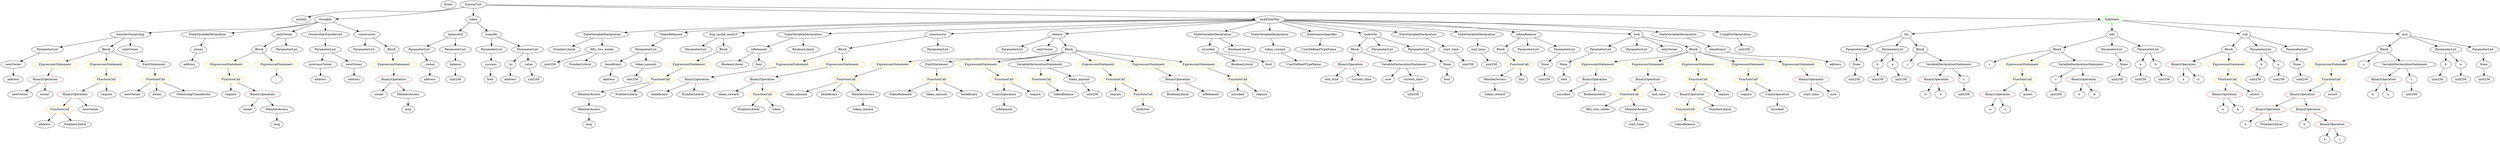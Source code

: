 strict digraph {
	graph [bb="0,0,9953.1,684"];
	node [label="\N"];
	Enter	[height=0.5,
		pos="1772.6,666",
		width=0.83628];
	Block_Unnamed_3	[color=black,
		height=0.5,
		label=Block,
		pos="8172.6,450",
		width=0.90558];
	Identifier_c_4	[color=black,
		height=0.5,
		label=c,
		pos="7898.6,378",
		width=0.75];
	Block_Unnamed_3 -> Identifier_c_4	[pos="e,7919.6,389.87 8141.2,444.29 8095,436.87 8006.7,420.7 7934.6,396 7933,395.47 7931.5,394.89 7929.9,394.27"];
	ExpressionStatement_Unnamed_2	[color=orange,
		height=0.5,
		label=ExpressionStatement,
		pos="8031.6,378",
		width=2.458];
	Block_Unnamed_3 -> ExpressionStatement_Unnamed_2	[pos="e,8064,395.09 8149,437.28 8128.6,427.17 8098.7,412.31 8074.1,400.12"];
	VariableDeclarationStatement_Unnamed_2	[color=black,
		height=0.5,
		label=VariableDeclarationStatement,
		pos="8257.6,378",
		width=3.3174];
	Block_Unnamed_3 -> VariableDeclarationStatement_Unnamed_2	[pos="e,8236.7,396.2 8190.2,434.5 8201.1,425.54 8215.3,413.81 8227.9,403.45"];
	NumberLiteral_Unnamed_3	[color=black,
		height=0.5,
		label=NumberLiteral,
		pos="2228.6,450",
		width=1.765];
	BinaryOperation_Unnamed_7	[color=brown,
		height=0.5,
		label=BinaryOperation,
		pos="8690.6,378",
		width=1.9867];
	Identifier_a_5	[color=black,
		height=0.5,
		label=a,
		pos="8684.6,306",
		width=0.75];
	BinaryOperation_Unnamed_7 -> Identifier_a_5	[pos="e,8686.1,324.1 8689.1,359.7 8688.5,352.41 8687.7,343.73 8687,335.54"];
	Identifier_b_4	[color=black,
		height=0.5,
		label=b,
		pos="8756.6,306",
		width=0.75];
	BinaryOperation_Unnamed_7 -> Identifier_b_4	[pos="e,8742.5,321.89 8706.6,360.05 8715.1,351.04 8725.6,339.83 8734.9,330.04"];
	BinaryOperation_Unnamed_12	[color=brown,
		height=0.5,
		label=BinaryOperation,
		pos="289.59,234",
		width=1.9867];
	FunctionCall_Unnamed_5	[color=orange,
		height=0.5,
		label=FunctionCall,
		pos="225.59,162",
		width=1.6125];
	BinaryOperation_Unnamed_12 -> FunctionCall_Unnamed_5	[pos="e,240.94,179.79 274.09,216.05 266.47,207.71 257.12,197.49 248.67,188.25"];
	Identifier_newOwner	[color=black,
		height=0.5,
		label=newOwner,
		pos="352.59,162",
		width=1.4046];
	BinaryOperation_Unnamed_12 -> Identifier_newOwner	[pos="e,337.91,179.31 304.84,216.05 312.45,207.59 321.82,197.19 330.23,187.84"];
	ParameterList_Unnamed_11	[color=black,
		height=0.5,
		label=ParameterList,
		pos="1944.6,450",
		width=1.7095];
	Parameter_success	[color=black,
		height=0.5,
		label=success,
		pos="1932.6,378",
		width=1.1135];
	ParameterList_Unnamed_11 -> Parameter_success	[pos="e,1935.5,396.1 1941.6,431.7 1940.4,424.32 1938.8,415.52 1937.4,407.25"];
	BinaryOperation_Unnamed_20	[color=brown,
		height=0.5,
		label=BinaryOperation,
		pos="5343.6,378",
		width=1.9867];
	Identifier_end_time_1	[color=black,
		height=0.5,
		label=end_time,
		pos="5225.6,306",
		width=1.2382];
	BinaryOperation_Unnamed_20 -> Identifier_end_time_1	[pos="e,5249.7,321.32 5316.5,360.94 5299.6,350.91 5277.7,337.9 5259.6,327.17"];
	Identifier_current_time	[color=black,
		height=0.5,
		label=current_time,
		pos="5345.6,306",
		width=1.5848];
	BinaryOperation_Unnamed_20 -> Identifier_current_time	[pos="e,5345.1,324.1 5344.1,359.7 5344.3,352.41 5344.5,343.73 5344.8,335.54"];
	FunctionCall_Unnamed_13	[color=orange,
		height=0.5,
		label=FunctionCall,
		pos="2611.6,306",
		width=1.6125];
	MemberAccess_Unnamed_4	[color=black,
		height=0.5,
		label=MemberAccess,
		pos="2304.6,234",
		width=1.9174];
	FunctionCall_Unnamed_13 -> MemberAccess_Unnamed_4	[pos="e,2356.3,246.33 2568,293.74 2560.2,291.78 2552.2,289.8 2544.6,288 2527.4,283.93 2432.5,263.05 2367.3,248.74"];
	NumberLiteral_Unnamed_7	[color=black,
		height=0.5,
		label=NumberLiteral,
		pos="2455.6,234",
		width=1.765];
	FunctionCall_Unnamed_13 -> NumberLiteral_Unnamed_7	[pos="e,2488.6,249.8 2579.6,290.67 2556.3,280.19 2524.4,265.86 2498.8,254.37"];
	BooleanLiteral_Unnamed_5	[color=black,
		height=0.5,
		label=BooleanLiteral,
		pos="4688.6,234",
		width=1.7788];
	Identifier_isLocked_2	[color=black,
		height=0.5,
		label=isLocked,
		pos="4933.6,234",
		width=1.2521];
	FunctionDefinition_transferOwnership	[color=black,
		height=0.5,
		label=transferOwnership,
		pos="464.59,522",
		width=2.1947];
	ParameterList_Unnamed_15	[color=black,
		height=0.5,
		label=ParameterList,
		pos="181.59,450",
		width=1.7095];
	FunctionDefinition_transferOwnership -> ParameterList_Unnamed_15	[pos="e,227.44,462.34 412.35,508.08 363.06,495.89 289.33,477.65 238.55,465.09"];
	Block_Unnamed_6	[color=black,
		height=0.5,
		label=Block,
		pos="413.59,450",
		width=0.90558];
	FunctionDefinition_transferOwnership -> Block_Unnamed_6	[pos="e,425.12,466.83 452.24,504.05 446.12,495.65 438.59,485.32 431.82,476.02"];
	ModifierInvocation_onlyOwner	[color=black,
		height=0.5,
		label=onlyOwner,
		pos="515.59,450",
		width=1.4323];
	FunctionDefinition_transferOwnership -> ModifierInvocation_onlyOwner	[pos="e,503.36,467.79 476.93,504.05 482.88,495.89 490.15,485.91 496.77,476.82"];
	PragmaDirective_solidity	[color=black,
		height=0.5,
		label=solidity,
		pos="1185.6,594",
		width=1.0442];
	Parameter_b_2	[color=black,
		height=0.5,
		label=b,
		pos="9001.6,378",
		width=0.75];
	ElementaryTypeName_uint256_9	[color=black,
		height=0.5,
		label=uint256,
		pos="8981.6,306",
		width=1.0442];
	Parameter_b_2 -> ElementaryTypeName_uint256_9	[pos="e,8986.5,324.28 8996.7,360.05 8994.6,352.6 8992.1,343.64 8989.7,335.22"];
	Identifier_start_time_1	[color=black,
		height=0.5,
		label=start_time,
		pos="6481.6,90",
		width=1.3076];
	StateVariableDeclaration_Unnamed_7	[color=black,
		height=0.5,
		label=StateVariableDeclaration,
		pos="2382.6,522",
		width=2.8184];
	StateVariableDeclaration_Unnamed_7 -> NumberLiteral_Unnamed_3	[pos="e,2261.2,465.83 2346.9,504.76 2324.4,494.57 2295.4,481.37 2271.7,470.59"];
	VariableDeclaration_fifty_two_weeks	[color=black,
		height=0.5,
		label=fifty_two_weeks,
		pos="2382.6,450",
		width=2.0145];
	StateVariableDeclaration_Unnamed_7 -> VariableDeclaration_fifty_two_weeks	[pos="e,2382.6,468.1 2382.6,503.7 2382.6,496.41 2382.6,487.73 2382.6,479.54"];
	ExpressionStatement_Unnamed_4	[color=orange,
		height=0.5,
		label=ExpressionStatement,
		pos="895.59,378",
		width=2.458];
	FunctionCall_Unnamed_3	[color=orange,
		height=0.5,
		label=FunctionCall,
		pos="917.59,306",
		width=1.6125];
	ExpressionStatement_Unnamed_4 -> FunctionCall_Unnamed_3	[pos="e,912.21,324.1 901.03,359.7 903.37,352.24 906.17,343.32 908.8,334.97"];
	BinaryOperation_Unnamed_14	[color=brown,
		height=0.5,
		label=BinaryOperation,
		pos="3002.6,306",
		width=1.9867];
	Identifier_token_reward	[color=black,
		height=0.5,
		label=token_reward,
		pos="2864.6,234",
		width=1.7095];
	BinaryOperation_Unnamed_14 -> Identifier_token_reward	[pos="e,2894.2,250.01 2972,289.46 2952,279.36 2925.8,266.07 2904.3,255.16"];
	FunctionCall_Unnamed_7	[color=orange,
		height=0.5,
		label=FunctionCall,
		pos="3002.6,234",
		width=1.6125];
	BinaryOperation_Unnamed_14 -> FunctionCall_Unnamed_7	[pos="e,3002.6,252.1 3002.6,287.7 3002.6,280.41 3002.6,271.73 3002.6,263.54"];
	VariableDeclaration_isLocked	[color=black,
		height=0.5,
		label=isLocked,
		pos="4760.6,450",
		width=1.2521];
	BooleanLiteral_Unnamed	[color=black,
		height=0.5,
		label=BooleanLiteral,
		pos="4902.6,378",
		width=1.7788];
	VariableDeclaration_isLocked -> BooleanLiteral_Unnamed	[pos="e,4872,394.08 4788.3,435.34 4809.3,425.01 4838.3,410.67 4861.9,399.05"];
	ElementaryTypeName_bool_1	[color=black,
		height=0.5,
		label=bool,
		pos="5012.6,378",
		width=0.76697];
	VariableDeclaration_isLocked -> ElementaryTypeName_bool_1	[pos="e,4991.4,389.67 4794.7,437.77 4801.3,435.75 4808.1,433.73 4814.6,432 4885.4,412.97 4906.1,419.44 4975.6,396 4977.4,395.39 4979.2,\
394.73 4981,394.02"];
	Identifier_TokenReleased	[color=black,
		height=0.5,
		label=TokenReleased,
		pos="3568.6,234",
		width=1.8897];
	FunctionDefinition_balanceOf	[color=black,
		height=0.5,
		label=balanceOf,
		pos="1803.6,522",
		width=1.3491];
	ParameterList_Unnamed_8	[color=black,
		height=0.5,
		label=ParameterList,
		pos="1662.6,450",
		width=1.7095];
	FunctionDefinition_balanceOf -> ParameterList_Unnamed_8	[pos="e,1692.7,465.94 1775.4,507 1754.6,496.69 1726.1,482.52 1702.9,471.02"];
	ParameterList_Unnamed_9	[color=black,
		height=0.5,
		label=ParameterList,
		pos="1803.6,450",
		width=1.7095];
	FunctionDefinition_balanceOf -> ParameterList_Unnamed_9	[pos="e,1803.6,468.1 1803.6,503.7 1803.6,496.41 1803.6,487.73 1803.6,479.54"];
	Parameter_None_2	[color=black,
		height=0.5,
		label=None,
		pos="9149.6,378",
		width=0.85014];
	ElementaryTypeName_uint256_10	[color=black,
		height=0.5,
		label=uint256,
		pos="9167.6,306",
		width=1.0442];
	Parameter_None_2 -> ElementaryTypeName_uint256_10	[pos="e,9163.2,324.1 9154,359.7 9155.9,352.32 9158.2,343.52 9160.3,335.25"];
	ElementaryTypeName_uint256_20	[color=black,
		height=0.5,
		label=uint256,
		pos="2187.6,378",
		width=1.0442];
	StateVariableDeclaration_Unnamed	[color=black,
		height=0.5,
		label=StateVariableDeclaration,
		pos="866.59,522",
		width=2.8184];
	VariableDeclaration_owner	[color=black,
		height=0.5,
		label=owner,
		pos="854.59,450",
		width=0.93331];
	StateVariableDeclaration_Unnamed -> VariableDeclaration_owner	[pos="e,857.52,468.1 863.62,503.7 862.36,496.32 860.85,487.52 859.43,479.25"];
	ElementaryTypeName_uint256_16	[color=black,
		height=0.5,
		label=uint256,
		pos="2112.6,306",
		width=1.0442];
	BooleanLiteral_Unnamed_2	[color=black,
		height=0.5,
		label=BooleanLiteral,
		pos="2913.6,378",
		width=1.7788];
	EventDefinition_TokenReleased	[color=black,
		height=0.5,
		label=TokenReleased,
		pos="2620.6,522",
		width=1.8897];
	ParameterList_Unnamed_16	[color=black,
		height=0.5,
		label=ParameterList,
		pos="2572.6,450",
		width=1.7095];
	EventDefinition_TokenReleased -> ParameterList_Unnamed_16	[pos="e,2584.1,467.79 2609,504.05 2603.4,495.97 2596.7,486.12 2590.5,477.11"];
	FunctionDefinition_bug_unchk_send15	[color=black,
		height=0.5,
		label=bug_unchk_send15,
		pos="2875.6,522",
		width=2.3194];
	ParameterList_Unnamed_24	[color=black,
		height=0.5,
		label=ParameterList,
		pos="2763.6,450",
		width=1.7095];
	FunctionDefinition_bug_unchk_send15 -> ParameterList_Unnamed_24	[pos="e,2788.9,466.83 2849.3,504.59 2834.1,495.06 2814.7,482.95 2798.2,472.65"];
	Block_Unnamed_11	[color=black,
		height=0.5,
		label=Block,
		pos="2875.6,450",
		width=0.90558];
	FunctionDefinition_bug_unchk_send15 -> Block_Unnamed_11	[pos="e,2875.6,468.1 2875.6,503.7 2875.6,496.41 2875.6,487.73 2875.6,479.54"];
	FunctionCall_Unnamed_11	[color=orange,
		height=0.5,
		label=FunctionCall,
		pos="6681.6,162",
		width=1.6125];
	Identifier_tokenBalance	[color=black,
		height=0.5,
		label=tokenBalance,
		pos="6681.6,90",
		width=1.6679];
	FunctionCall_Unnamed_11 -> Identifier_tokenBalance	[pos="e,6681.6,108.1 6681.6,143.7 6681.6,136.41 6681.6,127.73 6681.6,119.54"];
	ElementaryTypeName_address	[color=black,
		height=0.5,
		label=address,
		pos="1702.6,306",
		width=1.0996];
	ExpressionStatement_Unnamed_14	[color=orange,
		height=0.5,
		label=ExpressionStatement,
		pos="6336.6,378",
		width=2.458];
	BinaryOperation_Unnamed_19	[color=brown,
		height=0.5,
		label=BinaryOperation,
		pos="6316.6,306",
		width=1.9867];
	ExpressionStatement_Unnamed_14 -> BinaryOperation_Unnamed_19	[pos="e,6321.5,324.1 6331.6,359.7 6329.5,352.24 6327,343.32 6324.6,334.97"];
	NumberLiteral_Unnamed_4	[color=black,
		height=0.5,
		label=NumberLiteral,
		pos="2945.6,162",
		width=1.765];
	FunctionDefinition_div	[color=black,
		height=0.5,
		label=div,
		pos="7552.6,522",
		width=0.75];
	ParameterList_Unnamed_3	[color=black,
		height=0.5,
		label=ParameterList,
		pos="7352.6,450",
		width=1.7095];
	FunctionDefinition_div -> ParameterList_Unnamed_3	[pos="e,7391,464.44 7528.9,512.7 7497.7,501.78 7442.1,482.34 7401.7,468.19"];
	ParameterList_Unnamed_2	[color=black,
		height=0.5,
		label=ParameterList,
		pos="7496.6,450",
		width=1.7095];
	FunctionDefinition_div -> ParameterList_Unnamed_2	[pos="e,7509.9,467.63 7540.4,505.81 7533.6,497.28 7524.9,486.4 7517.1,476.6"];
	Block_Unnamed_1	[color=black,
		height=0.5,
		label=Block,
		pos="7608.6,450",
		width=0.90558];
	FunctionDefinition_div -> Block_Unnamed_1	[pos="e,7596.1,466.64 7564.7,505.81 7571.8,496.94 7580.9,485.55 7589,475.45"];
	Block_Unnamed_2	[color=black,
		height=0.5,
		label=Block,
		pos="8868.6,450",
		width=0.90558];
	Block_Unnamed_2 -> BinaryOperation_Unnamed_7	[pos="e,8728,393.71 8842.7,438.82 8815.5,428.11 8772,411.01 8738.5,397.84"];
	ExpressionStatement_Unnamed_1	[color=orange,
		height=0.5,
		label=ExpressionStatement,
		pos="8868.6,378",
		width=2.458];
	Block_Unnamed_2 -> ExpressionStatement_Unnamed_1	[pos="e,8868.6,396.1 8868.6,431.7 8868.6,424.41 8868.6,415.73 8868.6,407.54"];
	VariableDeclaration_beneficiary	[color=black,
		height=0.5,
		label=beneficiary,
		pos="6813.6,450",
		width=1.4184];
	ElementaryTypeName_address_7	[color=black,
		height=0.5,
		label=address,
		pos="7262.6,378",
		width=1.0996];
	VariableDeclaration_beneficiary -> ElementaryTypeName_address_7	[pos="e,7233.1,390.45 6850.8,437.39 6858.3,435.36 6866.1,433.44 6873.6,432 7022.8,403.18 7065.3,429.12 7213.6,396 7216.4,395.37 7219.3,\
394.64 7222.1,393.83"];
	Identifier_b_2	[color=black,
		height=0.5,
		label=b,
		pos="7612.6,234",
		width=0.75];
	Parameter__to	[color=black,
		height=0.5,
		label=_to,
		pos="2017.6,378",
		width=0.75];
	ElementaryTypeName_address_1	[color=black,
		height=0.5,
		label=address,
		pos="2017.6,306",
		width=1.0996];
	Parameter__to -> ElementaryTypeName_address_1	[pos="e,2017.6,324.1 2017.6,359.7 2017.6,352.41 2017.6,343.73 2017.6,335.54"];
	Parameter_None_4	[color=black,
		height=0.5,
		label=None,
		pos="6120.6,378",
		width=0.85014];
	ElementaryTypeName_uint256_22	[color=black,
		height=0.5,
		label=uint256,
		pos="6116.6,306",
		width=1.0442];
	Parameter_None_4 -> ElementaryTypeName_uint256_22	[pos="e,6117.6,324.1 6119.6,359.7 6119.2,352.41 6118.7,343.73 6118.2,335.54"];
	StateVariableDeclaration_Unnamed_4	[color=black,
		height=0.5,
		label=StateVariableDeclaration,
		pos="3196.6,522",
		width=2.8184];
	VariableDeclaration_isReleased	[color=black,
		height=0.5,
		label=isReleased,
		pos="3023.6,450",
		width=1.3907];
	StateVariableDeclaration_Unnamed_4 -> VariableDeclaration_isReleased	[pos="e,3056,464.12 3157.3,505.12 3130.3,494.18 3094.4,479.66 3066.6,468.41"];
	BooleanLiteral_Unnamed_3	[color=black,
		height=0.5,
		label=BooleanLiteral,
		pos="3196.6,450",
		width=1.7788];
	StateVariableDeclaration_Unnamed_4 -> BooleanLiteral_Unnamed_3	[pos="e,3196.6,468.1 3196.6,503.7 3196.6,496.41 3196.6,487.73 3196.6,479.54"];
	Identifier_owner_1	[color=black,
		height=0.5,
		label=owner,
		pos="982.59,162",
		width=0.93331];
	Parameter_balance	[color=black,
		height=0.5,
		label=balance,
		pos="1803.6,378",
		width=1.0719];
	ElementaryTypeName_uint256_15	[color=black,
		height=0.5,
		label=uint256,
		pos="1803.6,306",
		width=1.0442];
	Parameter_balance -> ElementaryTypeName_uint256_15	[pos="e,1803.6,324.1 1803.6,359.7 1803.6,352.41 1803.6,343.73 1803.6,335.54"];
	ModifierDefinition_onlyOwner	[color=black,
		height=0.5,
		label=onlyOwner,
		pos="1120.6,522",
		width=1.4323];
	Block_Unnamed_5	[color=black,
		height=0.5,
		label=Block,
		pos="1019.6,450",
		width=0.90558];
	ModifierDefinition_onlyOwner -> Block_Unnamed_5	[pos="e,1039.2,464.6 1098.2,505.46 1083.5,495.32 1064.3,481.99 1048.5,471.05"];
	ParameterList_Unnamed_14	[color=black,
		height=0.5,
		label=ParameterList,
		pos="1131.6,450",
		width=1.7095];
	ModifierDefinition_onlyOwner -> ParameterList_Unnamed_14	[pos="e,1128.9,468.1 1123.3,503.7 1124.5,496.32 1125.8,487.52 1127.1,479.25"];
	FunctionCall_Unnamed_1	[color=orange,
		height=0.5,
		label=FunctionCall,
		pos="8867.6,306",
		width=1.6125];
	ExpressionStatement_Unnamed_1 -> FunctionCall_Unnamed_1	[pos="e,8867.8,324.1 8868.3,359.7 8868.2,352.41 8868.1,343.73 8868,335.54"];
	ParameterList_Unnamed_13	[color=black,
		height=0.5,
		label=ParameterList,
		pos="1438.6,450",
		width=1.7095];
	BinaryOperation_Unnamed_2	[color=brown,
		height=0.5,
		label=BinaryOperation,
		pos="9098.6,162",
		width=1.9867];
	Identifier_a_1	[color=black,
		height=0.5,
		label=a,
		pos="9002.6,90",
		width=0.75];
	BinaryOperation_Unnamed_2 -> Identifier_a_1	[pos="e,9020.3,103.88 9076.3,144.76 9062.3,134.56 9044.2,121.33 9029.4,110.55"];
	NumberLiteral_Unnamed	[color=black,
		height=0.5,
		label=NumberLiteral,
		pos="9111.6,90",
		width=1.765];
	BinaryOperation_Unnamed_2 -> NumberLiteral_Unnamed	[pos="e,9108.4,108.1 9101.8,143.7 9103.2,136.32 9104.8,127.52 9106.3,119.25"];
	Identifier_isReleased	[color=black,
		height=0.5,
		label=isReleased,
		pos="3990.6,162",
		width=1.3907];
	EventDefinition_OwnershipTransferred	[color=black,
		height=0.5,
		label=OwnershipTransferred,
		pos="1284.6,522",
		width=2.6243];
	ParameterList_Unnamed_12	[color=black,
		height=0.5,
		label=ParameterList,
		pos="1284.6,450",
		width=1.7095];
	EventDefinition_OwnershipTransferred -> ParameterList_Unnamed_12	[pos="e,1284.6,468.1 1284.6,503.7 1284.6,496.41 1284.6,487.73 1284.6,479.54"];
	Parameter_None_1	[color=black,
		height=0.5,
		label=None,
		pos="7350.6,378",
		width=0.85014];
	ParameterList_Unnamed_3 -> Parameter_None_1	[pos="e,7351.1,396.1 7352.1,431.7 7351.9,424.41 7351.6,415.73 7351.4,407.54"];
	FunctionDefinition_constructor_1	[color=black,
		height=0.5,
		label=constructor,
		pos="3602.6,522",
		width=1.4877];
	Block_Unnamed_7	[color=black,
		height=0.5,
		label=Block,
		pos="3352.6,450",
		width=0.90558];
	FunctionDefinition_constructor_1 -> Block_Unnamed_7	[pos="e,3381.4,459.05 3562.4,509.75 3515.6,496.65 3438.8,475.14 3392.2,462.1"];
	ParameterList_Unnamed_17	[color=black,
		height=0.5,
		label=ParameterList,
		pos="3602.6,450",
		width=1.7095];
	FunctionDefinition_constructor_1 -> ParameterList_Unnamed_17	[pos="e,3602.6,468.1 3602.6,503.7 3602.6,496.41 3602.6,487.73 3602.6,479.54"];
	BinaryOperation_Unnamed	[color=brown,
		height=0.5,
		label=BinaryOperation,
		pos="9496.6,306",
		width=1.9867];
	Identifier_b	[color=black,
		height=0.5,
		label=b,
		pos="9441.6,234",
		width=0.75];
	BinaryOperation_Unnamed -> Identifier_b	[pos="e,9453.7,250.36 9483.3,288.05 9476.5,279.44 9468.1,268.81 9460.7,259.33"];
	Identifier_a	[color=black,
		height=0.5,
		label=a,
		pos="9513.6,234",
		width=0.75];
	BinaryOperation_Unnamed -> Identifier_a	[pos="e,9509.4,252.1 9500.8,287.7 9502.6,280.32 9504.7,271.52 9506.7,263.25"];
	ElementaryTypeName_uint256_12	[color=black,
		height=0.5,
		label=uint256,
		pos="8594.6,306",
		width=1.0442];
	ExpressionStatement_Unnamed_9	[color=orange,
		height=0.5,
		label=ExpressionStatement,
		pos="3157.6,378",
		width=2.458];
	Block_Unnamed_7 -> ExpressionStatement_Unnamed_9	[pos="e,3200,394.24 3325.9,439.41 3296.4,428.81 3248,411.47 3210.7,398.08"];
	ExpressionStatement_Unnamed_8	[color=orange,
		height=0.5,
		label=ExpressionStatement,
		pos="3352.6,378",
		width=2.458];
	Block_Unnamed_7 -> ExpressionStatement_Unnamed_8	[pos="e,3352.6,396.1 3352.6,431.7 3352.6,424.41 3352.6,415.73 3352.6,407.54"];
	Identifier_msg_2	[color=black,
		height=0.5,
		label=msg,
		pos="2304.6,90",
		width=0.75];
	ExpressionStatement_Unnamed_13	[color=orange,
		height=0.5,
		label=ExpressionStatement,
		pos="6531.6,378",
		width=2.458];
	BinaryOperation_Unnamed_18	[color=brown,
		height=0.5,
		label=BinaryOperation,
		pos="6531.6,306",
		width=1.9867];
	ExpressionStatement_Unnamed_13 -> BinaryOperation_Unnamed_18	[pos="e,6531.6,324.1 6531.6,359.7 6531.6,352.41 6531.6,343.73 6531.6,335.54"];
	ParameterList_Unnamed_25	[color=black,
		height=0.5,
		label=ParameterList,
		pos="3995.6,450",
		width=1.7095];
	MemberAccess_Unnamed_5	[color=black,
		height=0.5,
		label=MemberAccess,
		pos="2304.6,162",
		width=1.9174];
	MemberAccess_Unnamed_4 -> MemberAccess_Unnamed_5	[pos="e,2304.6,180.1 2304.6,215.7 2304.6,208.41 2304.6,199.73 2304.6,191.54"];
	Parameter__owner	[color=black,
		height=0.5,
		label=_owner,
		pos="1702.6,378",
		width=1.0719];
	Parameter__owner -> ElementaryTypeName_address	[pos="e,1702.6,324.1 1702.6,359.7 1702.6,352.41 1702.6,343.73 1702.6,335.54"];
	FunctionCall_Unnamed_19	[color=orange,
		height=0.5,
		label=FunctionCall,
		pos="3344.6,306",
		width=1.6125];
	Identifier_token_amount	[color=black,
		height=0.5,
		label=token_amount,
		pos="3142.6,234",
		width=1.765];
	FunctionCall_Unnamed_19 -> Identifier_token_amount	[pos="e,3181.6,248.53 3307.1,292 3274.7,280.78 3227.7,264.5 3192.2,252.21"];
	Identifier_beneficiary_1	[color=black,
		height=0.5,
		label=beneficiary,
		pos="3275.6,234",
		width=1.4184];
	FunctionCall_Unnamed_19 -> Identifier_beneficiary_1	[pos="e,3291.8,251.47 3328.2,288.41 3319.7,279.78 3309.2,269.06 3299.7,259.5"];
	MemberAccess_Unnamed_6	[color=black,
		height=0.5,
		label=MemberAccess,
		pos="3413.6,234",
		width=1.9174];
	FunctionCall_Unnamed_19 -> MemberAccess_Unnamed_6	[pos="e,3396.9,251.96 3360.9,288.41 3369.3,279.91 3379.7,269.37 3389,259.91"];
	ExpressionStatement_Unnamed_7	[color=orange,
		height=0.5,
		label=ExpressionStatement,
		pos="215.59,378",
		width=2.458];
	BinaryOperation_Unnamed_13	[color=brown,
		height=0.5,
		label=BinaryOperation,
		pos="168.59,306",
		width=1.9867];
	ExpressionStatement_Unnamed_7 -> BinaryOperation_Unnamed_13	[pos="e,180.07,324.1 203.97,359.7 198.68,351.81 192.29,342.3 186.41,333.55"];
	FunctionDefinition_release	[color=black,
		height=0.5,
		label=release,
		pos="4177.6,522",
		width=0.98875];
	FunctionDefinition_release -> ParameterList_Unnamed_25	[pos="e,4031.7,464.87 4149.9,510.37 4121.4,499.39 4076.4,482.07 4042.3,468.97"];
	ModifierInvocation_onlyOwner_2	[color=black,
		height=0.5,
		label=onlyOwner,
		pos="4126.6,450",
		width=1.4323];
	FunctionDefinition_release -> ModifierInvocation_onlyOwner_2	[pos="e,4138.7,467.63 4165.8,504.76 4159.7,496.49 4152.3,486.23 4145.5,476.9"];
	Block_Unnamed_12	[color=black,
		height=0.5,
		label=Block,
		pos="4228.6,450",
		width=0.90558];
	FunctionDefinition_release -> Block_Unnamed_12	[pos="e,4216.8,467.15 4189.4,504.76 4195.6,496.28 4203.3,485.71 4210.2,476.2"];
	BinaryOperation_Unnamed_16	[color=brown,
		height=0.5,
		label=BinaryOperation,
		pos="6708.6,234",
		width=1.9867];
	BinaryOperation_Unnamed_16 -> FunctionCall_Unnamed_11	[pos="e,6688.2,180.1 6701.9,215.7 6699,208.15 6695.5,199.12 6692.3,190.68"];
	NumberLiteral_Unnamed_6	[color=black,
		height=0.5,
		label=NumberLiteral,
		pos="6821.6,162",
		width=1.765];
	BinaryOperation_Unnamed_16 -> NumberLiteral_Unnamed_6	[pos="e,6796.2,178.74 6734.5,216.94 6750,207.36 6769.8,195.06 6786.7,184.63"];
	Block_Unnamed_5 -> ExpressionStatement_Unnamed_4	[pos="e,924.57,395.36 997.42,436.49 979.94,426.62 955.13,412.61 934.38,400.9"];
	ExpressionStatement_Unnamed_5	[color=orange,
		height=0.5,
		label=ExpressionStatement,
		pos="1090.6,378",
		width=2.458];
	Block_Unnamed_5 -> ExpressionStatement_Unnamed_5	[pos="e,1073.2,396.13 1035,433.81 1043.8,425.14 1055,414.05 1065.1,404.12"];
	VariableDeclaration_end_time	[color=black,
		height=0.5,
		label=end_time,
		pos="5848.6,450",
		width=1.2382];
	ElementaryTypeName_uint256_19	[color=black,
		height=0.5,
		label=uint256,
		pos="5899.6,378",
		width=1.0442];
	VariableDeclaration_end_time -> ElementaryTypeName_uint256_19	[pos="e,5887.6,395.47 5860.7,432.41 5866.7,424.13 5874.1,413.92 5880.9,404.66"];
	Identifier_isReleased_1	[color=black,
		height=0.5,
		label=isReleased,
		pos="4820.6,234",
		width=1.3907];
	VariableDeclaration_previousOwner	[color=black,
		height=0.5,
		label=previousOwner,
		pos="1264.6,378",
		width=1.8759];
	ElementaryTypeName_address_3	[color=black,
		height=0.5,
		label=address,
		pos="1264.6,306",
		width=1.0996];
	VariableDeclaration_previousOwner -> ElementaryTypeName_address_3	[pos="e,1264.6,324.1 1264.6,359.7 1264.6,352.41 1264.6,343.73 1264.6,335.54"];
	Parameter_newOwner	[color=black,
		height=0.5,
		label=newOwner,
		pos="52.587,378",
		width=1.4046];
	ParameterList_Unnamed_15 -> Parameter_newOwner	[pos="e,79.507,393.61 153.28,433.64 134.5,423.45 109.66,409.97 89.36,398.95"];
	Block_Unnamed_8	[color=black,
		height=0.5,
		label=Block,
		pos="5943.6,450",
		width=0.90558];
	FunctionCall_Unnamed_8	[color=orange,
		height=0.5,
		label=FunctionCall,
		pos="6013.6,378",
		width=1.6125];
	Block_Unnamed_8 -> FunctionCall_Unnamed_8	[pos="e,5997,395.63 5958.8,433.81 5967.6,425.02 5978.9,413.73 5988.9,403.69"];
	Identifier_b_5	[color=black,
		height=0.5,
		label=b,
		pos="8254.6,234",
		width=0.75];
	Identifier_beneficiary	[color=black,
		height=0.5,
		label=beneficiary,
		pos="2588.6,234",
		width=1.4184];
	BinaryOperation_Unnamed_10	[color=brown,
		height=0.5,
		label=BinaryOperation,
		pos="1557.6,306",
		width=1.9867];
	Identifier_owner	[color=black,
		height=0.5,
		label=owner,
		pos="1497.6,234",
		width=0.93331];
	BinaryOperation_Unnamed_10 -> Identifier_owner	[pos="e,1511.2,250.83 1543.1,288.05 1535.7,279.47 1526.6,268.89 1518.5,259.44"];
	MemberAccess_Unnamed	[color=black,
		height=0.5,
		label=MemberAccess,
		pos="1618.6,234",
		width=1.9174];
	BinaryOperation_Unnamed_10 -> MemberAccess_Unnamed	[pos="e,1604,251.79 1572.4,288.05 1579.6,279.71 1588.5,269.49 1596.6,260.25"];
	Identifier_now_1	[color=black,
		height=0.5,
		label=now,
		pos="5482.6,306",
		width=0.75];
	VariableDeclaration_newOwner	[color=black,
		height=0.5,
		label=newOwner,
		pos="1400.6,378",
		width=1.4046];
	ElementaryTypeName_address_4	[color=black,
		height=0.5,
		label=address,
		pos="1400.6,306",
		width=1.0996];
	VariableDeclaration_newOwner -> ElementaryTypeName_address_4	[pos="e,1400.6,324.1 1400.6,359.7 1400.6,352.41 1400.6,343.73 1400.6,335.54"];
	MemberAccess_Unnamed_2	[color=black,
		height=0.5,
		label=MemberAccess,
		pos="5909.6,306",
		width=1.9174];
	Identifier_token_reward_1	[color=black,
		height=0.5,
		label=token_reward,
		pos="5909.6,234",
		width=1.7095];
	MemberAccess_Unnamed_2 -> Identifier_token_reward_1	[pos="e,5909.6,252.1 5909.6,287.7 5909.6,280.41 5909.6,271.73 5909.6,263.54"];
	BooleanLiteral_Unnamed_1	[color=black,
		height=0.5,
		label=BooleanLiteral,
		pos="4887.6,450",
		width=1.7788];
	FunctionDefinition_add	[color=black,
		height=0.5,
		label=add,
		pos="8392.6,522",
		width=0.75];
	FunctionDefinition_add -> Block_Unnamed_3	[pos="e,8200.3,459.82 8368.6,513.38 8330.7,501.32 8256.7,477.75 8211.2,463.29"];
	ParameterList_Unnamed_7	[color=black,
		height=0.5,
		label=ParameterList,
		pos="8392.6,450",
		width=1.7095];
	FunctionDefinition_add -> ParameterList_Unnamed_7	[pos="e,8392.6,468.1 8392.6,503.7 8392.6,496.41 8392.6,487.73 8392.6,479.54"];
	ParameterList_Unnamed_6	[color=black,
		height=0.5,
		label=ParameterList,
		pos="8533.6,450",
		width=1.7095];
	FunctionDefinition_add -> ParameterList_Unnamed_6	[pos="e,8503.2,466.09 8413.7,510.52 8434.6,500.16 8467,484.05 8492.9,471.19"];
	ExpressionStatement_Unnamed_6	[color=orange,
		height=0.5,
		label=ExpressionStatement,
		pos="413.59,378",
		width=2.458];
	FunctionCall_Unnamed_4	[color=orange,
		height=0.5,
		label=FunctionCall,
		pos="413.59,306",
		width=1.6125];
	ExpressionStatement_Unnamed_6 -> FunctionCall_Unnamed_4	[pos="e,413.59,324.1 413.59,359.7 413.59,352.41 413.59,343.73 413.59,335.54"];
	FunctionCall_Unnamed_7 -> NumberLiteral_Unnamed_4	[pos="e,2959.3,179.79 2988.8,216.05 2982.1,207.8 2973.8,197.7 2966.4,188.54"];
	Identifier_token	[color=black,
		height=0.5,
		label=token,
		pos="3058.6,162",
		width=0.864];
	FunctionCall_Unnamed_7 -> Identifier_token	[pos="e,3045.9,178.83 3016.1,216.05 3022.9,207.56 3031.3,197.11 3038.8,187.73"];
	ExpressionStatement_Unnamed_11	[color=orange,
		height=0.5,
		label=ExpressionStatement,
		pos="6726.6,378",
		width=2.458];
	FunctionCall_Unnamed_10	[color=orange,
		height=0.5,
		label=FunctionCall,
		pos="6726.6,306",
		width=1.6125];
	ExpressionStatement_Unnamed_11 -> FunctionCall_Unnamed_10	[pos="e,6726.6,324.1 6726.6,359.7 6726.6,352.41 6726.6,343.73 6726.6,335.54"];
	ContractDefinition_Ownable	[color=black,
		height=0.5,
		label=Ownable,
		pos="1284.6,594",
		width=1.2105];
	ContractDefinition_Ownable -> FunctionDefinition_transferOwnership	[pos="e,539.88,527.69 1252.7,581.22 1246.2,579.17 1239.2,577.29 1232.6,576 1199.6,569.58 744.99,540.57 551.15,528.4"];
	ContractDefinition_Ownable -> StateVariableDeclaration_Unnamed	[pos="e,954.27,531.41 1252.4,581.52 1245.9,579.47 1239.1,577.52 1232.6,576 1143.2,555.09 1039.6,541.01 965.45,532.65"];
	ContractDefinition_Ownable -> ModifierDefinition_onlyOwner	[pos="e,1152.5,536.6 1255.3,580.49 1229.5,569.49 1191.7,553.35 1162.7,540.98"];
	ContractDefinition_Ownable -> EventDefinition_OwnershipTransferred	[pos="e,1284.6,540.1 1284.6,575.7 1284.6,568.41 1284.6,559.73 1284.6,551.54"];
	FunctionDefinition_constructor	[color=black,
		height=0.5,
		label=constructor,
		pos="1450.6,522",
		width=1.4877];
	ContractDefinition_Ownable -> FunctionDefinition_constructor	[pos="e,1418,536.72 1314.3,580.49 1340.3,569.52 1378.4,553.46 1407.7,541.09"];
	Identifier_msg	[color=black,
		height=0.5,
		label=msg,
		pos="1618.6,162",
		width=0.75];
	StateVariableDeclaration_Unnamed_3	[color=black,
		height=0.5,
		label=StateVariableDeclaration,
		pos="4788.6,522",
		width=2.8184];
	StateVariableDeclaration_Unnamed_3 -> VariableDeclaration_isLocked	[pos="e,4767.4,468.1 4781.7,503.7 4778.6,496.15 4775,487.12 4771.7,478.68"];
	StateVariableDeclaration_Unnamed_3 -> BooleanLiteral_Unnamed_1	[pos="e,4864.9,467.07 4812.6,504.05 4825.5,494.92 4841.6,483.51 4855.6,473.63"];
	ElementaryTypeName_uint256_6	[color=black,
		height=0.5,
		label=uint256,
		pos="7333.6,306",
		width=1.0442];
	ElementaryTypeName_uint256_18	[color=black,
		height=0.5,
		label=uint256,
		pos="5806.6,378",
		width=1.0442];
	VariableDeclaration_beneficiary_1	[color=black,
		height=0.5,
		label=beneficiary,
		pos="2439.6,378",
		width=1.4184];
	ParameterList_Unnamed_16 -> VariableDeclaration_beneficiary_1	[pos="e,2467,393.44 2543.7,433.81 2524.2,423.51 2498.1,409.8 2477,398.67"];
	VariableDeclaration_token_amount	[color=black,
		height=0.5,
		label=token_amount,
		pos="2572.6,378",
		width=1.765];
	ParameterList_Unnamed_16 -> VariableDeclaration_token_amount	[pos="e,2572.6,396.1 2572.6,431.7 2572.6,424.41 2572.6,415.73 2572.6,407.54"];
	Parameter_a_3	[color=black,
		height=0.5,
		label=a,
		pos="8501.6,378",
		width=0.75];
	ElementaryTypeName_uint256_11	[color=black,
		height=0.5,
		label=uint256,
		pos="8501.6,306",
		width=1.0442];
	Parameter_a_3 -> ElementaryTypeName_uint256_11	[pos="e,8501.6,324.1 8501.6,359.7 8501.6,352.41 8501.6,343.73 8501.6,335.54"];
	ExpressionStatement_Unnamed_19	[color=orange,
		height=0.5,
		label=ExpressionStatement,
		pos="3547.6,378",
		width=2.458];
	ExpressionStatement_Unnamed_19 -> FunctionCall_Unnamed_19	[pos="e,3382.3,319.99 3504,361.98 3471.3,350.71 3426.6,335.28 3392.8,323.63"];
	FunctionCall_Unnamed_20	[color=orange,
		height=0.5,
		label=FunctionCall,
		pos="3718.6,306",
		width=1.6125];
	FunctionCall_Unnamed_20 -> Identifier_TokenReleased	[pos="e,3601.2,250.21 3687.5,290.5 3665.5,280.24 3635.8,266.36 3611.5,255.05"];
	Identifier_token_amount_1	[color=black,
		height=0.5,
		label=token_amount,
		pos="3718.6,234",
		width=1.765];
	FunctionCall_Unnamed_20 -> Identifier_token_amount_1	[pos="e,3718.6,252.1 3718.6,287.7 3718.6,280.41 3718.6,271.73 3718.6,263.54"];
	Identifier_beneficiary_2	[color=black,
		height=0.5,
		label=beneficiary,
		pos="3851.6,234",
		width=1.4184];
	FunctionCall_Unnamed_20 -> Identifier_beneficiary_2	[pos="e,3824,249.51 3747.1,289.98 3766.7,279.7 3792.8,265.94 3814,254.77"];
	ElementaryTypeName_uint256_13	[color=black,
		height=0.5,
		label=uint256,
		pos="8408.6,306",
		width=1.0442];
	FunctionCall_Unnamed_2	[color=orange,
		height=0.5,
		label=FunctionCall,
		pos="8031.6,306",
		width=1.6125];
	ExpressionStatement_Unnamed_2 -> FunctionCall_Unnamed_2	[pos="e,8031.6,324.1 8031.6,359.7 8031.6,352.41 8031.6,343.73 8031.6,335.54"];
	Identifier_tokenBalance_1	[color=black,
		height=0.5,
		label=tokenBalance,
		pos="4228.6,234",
		width=1.6679];
	VariableDeclaration_c_2	[color=black,
		height=0.5,
		label=c,
		pos="8154.6,306",
		width=0.75];
	ElementaryTypeName_uint256_14	[color=black,
		height=0.5,
		label=uint256,
		pos="8154.6,234",
		width=1.0442];
	VariableDeclaration_c_2 -> ElementaryTypeName_uint256_14	[pos="e,8154.6,252.1 8154.6,287.7 8154.6,280.41 8154.6,271.73 8154.6,263.54"];
	StateVariableDeclaration_Unnamed_1	[color=black,
		height=0.5,
		label=StateVariableDeclaration,
		pos="5009.6,522",
		width=2.8184];
	VariableDeclaration_token_reward	[color=black,
		height=0.5,
		label=token_reward,
		pos="5031.6,450",
		width=1.7095];
	StateVariableDeclaration_Unnamed_1 -> VariableDeclaration_token_reward	[pos="e,5026.2,468.1 5015,503.7 5017.4,496.24 5020.2,487.32 5022.8,478.97"];
	Parameter_None_5	[color=black,
		height=0.5,
		label=None,
		pos="6199.6,378",
		width=0.85014];
	ElementaryTypeName_bool_3	[color=black,
		height=0.5,
		label=bool,
		pos="6199.6,306",
		width=0.76697];
	Parameter_None_5 -> ElementaryTypeName_bool_3	[pos="e,6199.6,324.1 6199.6,359.7 6199.6,352.41 6199.6,343.73 6199.6,335.54"];
	Identifier_newOwner_2	[color=black,
		height=0.5,
		label=newOwner,
		pos="64.587,234",
		width=1.4046];
	BinaryOperation_Unnamed_9	[color=brown,
		height=0.5,
		label=BinaryOperation,
		pos="7922.6,234",
		width=1.9867];
	FunctionCall_Unnamed_2 -> BinaryOperation_Unnamed_9	[pos="e,7947.7,251.14 8007.1,289.29 7992.5,279.88 7973.6,267.76 7957.4,257.36"];
	Identifier_assert_2	[color=black,
		height=0.5,
		label=assert,
		pos="8044.6,234",
		width=0.89172];
	FunctionCall_Unnamed_2 -> Identifier_assert_2	[pos="e,8041.4,252.1 8034.8,287.7 8036.2,280.32 8037.8,271.52 8039.3,263.25"];
	Identifier_require_4	[color=black,
		height=0.5,
		label=require,
		pos="5032.6,234",
		width=1.0026];
	Parameter_a_2	[color=black,
		height=0.5,
		label=a,
		pos="9073.6,378",
		width=0.75];
	ElementaryTypeName_uint256_8	[color=black,
		height=0.5,
		label=uint256,
		pos="9074.6,306",
		width=1.0442];
	Parameter_a_2 -> ElementaryTypeName_uint256_8	[pos="e,9074.3,324.1 9073.8,359.7 9073.9,352.41 9074.1,343.73 9074.2,335.54"];
	Identifier_a_7	[color=black,
		height=0.5,
		label=a,
		pos="7886.6,162",
		width=0.75];
	BinaryOperation_Unnamed_9 -> Identifier_a_7	[pos="e,7894.9,179.14 7913.7,215.7 7909.6,207.75 7904.7,198.16 7900.1,189.34"];
	Identifier_c_3	[color=black,
		height=0.5,
		label=c,
		pos="7958.6,162",
		width=0.75];
	BinaryOperation_Unnamed_9 -> Identifier_c_3	[pos="e,7950.3,179.14 7931.5,215.7 7935.6,207.75 7940.5,198.16 7945,189.34"];
	Parameter_b_3	[color=black,
		height=0.5,
		label=b,
		pos="8573.6,378",
		width=0.75];
	Parameter_b_3 -> ElementaryTypeName_uint256_12	[pos="e,8589.4,324.28 8578.7,360.05 8580.9,352.6 8583.6,343.64 8586.1,335.22"];
	NumberLiteral_Unnamed_2	[color=black,
		height=0.5,
		label=NumberLiteral,
		pos="2306.6,378",
		width=1.765];
	BinaryOperation_Unnamed_6	[color=brown,
		height=0.5,
		label=BinaryOperation,
		pos="8806.6,234",
		width=1.9867];
	Identifier_a_4	[color=black,
		height=0.5,
		label=a,
		pos="8770.6,162",
		width=0.75];
	BinaryOperation_Unnamed_6 -> Identifier_a_4	[pos="e,8778.9,179.14 8797.7,215.7 8793.6,207.75 8788.7,198.16 8784.1,189.34"];
	Identifier_b_3	[color=black,
		height=0.5,
		label=b,
		pos="8842.6,162",
		width=0.75];
	BinaryOperation_Unnamed_6 -> Identifier_b_3	[pos="e,8834.3,179.14 8815.5,215.7 8819.6,207.75 8824.5,198.16 8829,189.34"];
	FunctionCall_Unnamed_15	[color=orange,
		height=0.5,
		label=FunctionCall,
		pos="3990.6,306",
		width=1.6125];
	UnaryOperation_Unnamed_1	[color=black,
		height=0.5,
		label=UnaryOperation,
		pos="3990.6,234",
		width=1.9452];
	FunctionCall_Unnamed_15 -> UnaryOperation_Unnamed_1	[pos="e,3990.6,252.1 3990.6,287.7 3990.6,280.41 3990.6,271.73 3990.6,263.54"];
	Identifier_require_5	[color=black,
		height=0.5,
		label=require,
		pos="4114.6,234",
		width=1.0026];
	FunctionCall_Unnamed_15 -> Identifier_require_5	[pos="e,4091.2,248.21 4017.8,289.64 4036.5,279.08 4061.4,265 4081.3,253.78"];
	Parameter_None_3	[color=black,
		height=0.5,
		label=None,
		pos="8425.6,378",
		width=0.85014];
	ParameterList_Unnamed_7 -> Parameter_None_3	[pos="e,8417.8,395.62 8400.7,431.7 8404.4,423.95 8408.8,414.64 8412.9,406.02"];
	FunctionCall_Unnamed_12	[color=orange,
		height=0.5,
		label=FunctionCall,
		pos="6453.6,234",
		width=1.6125];
	Identifier_fifty_two_weeks	[color=black,
		height=0.5,
		label=fifty_two_weeks,
		pos="6321.6,162",
		width=2.0145];
	FunctionCall_Unnamed_12 -> Identifier_fifty_two_weeks	[pos="e,6351.2,178.72 6425.3,217.98 6406.6,208.09 6381.9,194.98 6361.3,184.05"];
	MemberAccess_Unnamed_3	[color=black,
		height=0.5,
		label=MemberAccess,
		pos="6481.6,162",
		width=1.9174];
	FunctionCall_Unnamed_12 -> MemberAccess_Unnamed_3	[pos="e,6474.7,180.1 6460.5,215.7 6463.5,208.15 6467.1,199.12 6470.5,190.68"];
	Identifier_c_2	[color=black,
		height=0.5,
		label=c,
		pos="7570.6,378",
		width=0.75];
	ElementaryTypeName_uint256_1	[color=black,
		height=0.5,
		label=uint256,
		pos="9726.6,306",
		width=1.0442];
	ParameterList_Unnamed_18	[color=black,
		height=0.5,
		label=ParameterList,
		pos="6055.6,450",
		width=1.7095];
	Identifier_require_2	[color=black,
		height=0.5,
		label=require,
		pos="6924.6,234",
		width=1.0026];
	Identifier__	[color=black,
		height=0.5,
		label=_,
		pos="1090.6,306",
		width=0.75];
	ExpressionStatement_Unnamed_5 -> Identifier__	[pos="e,1090.6,324.1 1090.6,359.7 1090.6,352.41 1090.6,343.73 1090.6,335.54"];
	FunctionDefinition_transfer	[color=black,
		height=0.5,
		label=transfer,
		pos="1944.6,522",
		width=1.0719];
	FunctionDefinition_transfer -> ParameterList_Unnamed_11	[pos="e,1944.6,468.1 1944.6,503.7 1944.6,496.41 1944.6,487.73 1944.6,479.54"];
	ParameterList_Unnamed_10	[color=black,
		height=0.5,
		label=ParameterList,
		pos="2085.6,450",
		width=1.7095];
	FunctionDefinition_transfer -> ParameterList_Unnamed_10	[pos="e,2055.2,466.07 1970.4,508.16 1991.3,497.81 2021,483.07 2045,471.15"];
	Identifier_assert_1	[color=black,
		height=0.5,
		label=assert,
		pos="8928.6,234",
		width=0.89172];
	MemberAccess_Unnamed_5 -> Identifier_msg_2	[pos="e,2304.6,108.1 2304.6,143.7 2304.6,136.41 2304.6,127.73 2304.6,119.54"];
	Identifier_this	[color=black,
		height=0.5,
		label=this,
		pos="6023.6,306",
		width=0.75];
	FunctionCall_Unnamed_18	[color=orange,
		height=0.5,
		label=FunctionCall,
		pos="4140.6,306",
		width=1.6125];
	FunctionCall_Unnamed_18 -> Identifier_tokenBalance_1	[pos="e,4208,251.39 4161,288.76 4172.4,279.73 4186.7,268.33 4199.2,258.35"];
	Block_Unnamed_10	[color=black,
		height=0.5,
		label=Block,
		pos="5358.6,450",
		width=0.90558];
	Block_Unnamed_10 -> BinaryOperation_Unnamed_20	[pos="e,5347.3,396.1 5354.9,431.7 5353.3,424.32 5351.4,415.52 5349.6,407.25"];
	VariableDeclarationStatement_Unnamed_3	[color=black,
		height=0.5,
		label=VariableDeclarationStatement,
		pos="5552.6,378",
		width=3.3174];
	Block_Unnamed_10 -> VariableDeclarationStatement_Unnamed_3	[pos="e,5504.4,394.86 5383.6,438.33 5388.9,436.18 5394.4,433.97 5399.6,432 5430.5,420.26 5465.2,408.14 5493.8,398.45"];
	Block_Unnamed_6 -> ExpressionStatement_Unnamed_7	[pos="e,258.31,394.11 386.47,439.41 356.27,428.74 306.69,411.21 268.7,397.78"];
	Block_Unnamed_6 -> ExpressionStatement_Unnamed_6	[pos="e,413.59,396.1 413.59,431.7 413.59,424.41 413.59,415.73 413.59,407.54"];
	EmitStatement_Unnamed	[color=black,
		height=0.5,
		label=EmitStatement,
		pos="604.59,378",
		width=1.7788];
	Block_Unnamed_6 -> EmitStatement_Unnamed	[pos="e,564.58,392.48 438.65,438.36 443.9,436.2 449.41,433.99 454.59,432 487.4,419.41 524.65,406.24 553.82,396.18"];
	ElementaryTypeName_uint256	[color=black,
		height=0.5,
		label=uint256,
		pos="9819.6,306",
		width=1.0442];
	BinaryOperation_Unnamed_18 -> FunctionCall_Unnamed_12	[pos="e,6471.9,251.47 6513.1,288.41 6503.3,279.61 6491.1,268.63 6480.2,258.92"];
	Identifier_end_time	[color=black,
		height=0.5,
		label=end_time,
		pos="6574.6,234",
		width=1.2382];
	BinaryOperation_Unnamed_18 -> Identifier_end_time	[pos="e,6564.3,251.79 6542,288.05 6546.9,280.06 6552.9,270.33 6558.4,261.4"];
	FunctionCall_Unnamed_10 -> BinaryOperation_Unnamed_16	[pos="e,6713,252.1 6722.1,287.7 6720.2,280.32 6718,271.52 6715.9,263.25"];
	Identifier_require_3	[color=black,
		height=0.5,
		label=require,
		pos="6834.6,234",
		width=1.0026];
	FunctionCall_Unnamed_10 -> Identifier_require_3	[pos="e,6813.4,248.76 6750.8,289.29 6766.5,279.11 6787.1,265.77 6803.9,254.86"];
	ParameterList_Unnamed_8 -> Parameter__owner	[pos="e,1693,395.79 1672.3,432.05 1676.8,424.14 1682.3,414.54 1687.3,405.69"];
	ParameterList_Unnamed_21	[color=black,
		height=0.5,
		label=ParameterList,
		pos="6337.6,450",
		width=1.7095];
	ParameterList_Unnamed_21 -> Parameter_None_5	[pos="e,6222.2,390.47 6307.6,433.81 6285.5,422.56 6255.3,407.25 6232.4,395.66"];
	BinaryOperation_Unnamed_5	[color=brown,
		height=0.5,
		label=BinaryOperation,
		pos="7667.6,306",
		width=1.9867];
	BinaryOperation_Unnamed_5 -> Identifier_b_2	[pos="e,7624.7,250.36 7654.3,288.05 7647.5,279.44 7639.1,268.81 7631.7,259.33"];
	Identifier_a_3	[color=black,
		height=0.5,
		label=a,
		pos="7684.6,234",
		width=0.75];
	BinaryOperation_Unnamed_5 -> Identifier_a_3	[pos="e,7680.4,252.1 7671.8,287.7 7673.6,280.32 7675.7,271.52 7677.7,263.25"];
	Parameter_b_1	[color=black,
		height=0.5,
		label=b,
		pos="7426.6,378",
		width=0.75];
	ElementaryTypeName_uint256_5	[color=black,
		height=0.5,
		label=uint256,
		pos="7426.6,306",
		width=1.0442];
	Parameter_b_1 -> ElementaryTypeName_uint256_5	[pos="e,7426.6,324.1 7426.6,359.7 7426.6,352.41 7426.6,343.73 7426.6,335.54"];
	Identifier_require_6	[color=black,
		height=0.5,
		label=require,
		pos="4436.6,234",
		width=1.0026];
	ParameterList_Unnamed_22	[color=black,
		height=0.5,
		label=ParameterList,
		pos="5470.6,450",
		width=1.7095];
	ElementaryTypeName_uint256_24	[color=black,
		height=0.5,
		label=uint256,
		pos="4344.6,234",
		width=1.0442];
	Identifier_lockOver	[color=black,
		height=0.5,
		label=lockOver,
		pos="4548.6,162",
		width=1.2521];
	MemberAccess_Unnamed -> Identifier_msg	[pos="e,1618.6,180.1 1618.6,215.7 1618.6,208.41 1618.6,199.73 1618.6,191.54"];
	VariableDeclaration_token_amount_1	[color=black,
		height=0.5,
		label=token_amount,
		pos="4288.6,306",
		width=1.765];
	VariableDeclaration_token_amount_1 -> ElementaryTypeName_uint256_24	[pos="e,4331.5,251.31 4302.1,288.05 4308.8,279.68 4317.1,269.4 4324.5,260.13"];
	FunctionCall_Unnamed_6	[color=orange,
		height=0.5,
		label=FunctionCall,
		pos="613.59,306",
		width=1.6125];
	EmitStatement_Unnamed -> FunctionCall_Unnamed_6	[pos="e,611.39,324.1 606.81,359.7 607.76,352.32 608.89,343.52 609.95,335.25"];
	ElementaryTypeName_uint256_17	[color=black,
		height=0.5,
		label=uint256,
		pos="6920.6,450",
		width=1.0442];
	Identifier_require	[color=black,
		height=0.5,
		label=require,
		pos="917.59,234",
		width=1.0026];
	FunctionCall_Unnamed_3 -> Identifier_require	[pos="e,917.59,252.1 917.59,287.7 917.59,280.41 917.59,271.73 917.59,263.54"];
	BinaryOperation_Unnamed_11	[color=brown,
		height=0.5,
		label=BinaryOperation,
		pos="1043.6,234",
		width=1.9867];
	FunctionCall_Unnamed_3 -> BinaryOperation_Unnamed_11	[pos="e,1015,250.89 944.93,289.81 962.47,280.06 985.52,267.26 1004.9,256.48"];
	Identifier_isLocked_1	[color=black,
		height=0.5,
		label=isLocked,
		pos="6186.6,234",
		width=1.2521];
	MemberAccess_Unnamed_1	[color=black,
		height=0.5,
		label=MemberAccess,
		pos="1103.6,162",
		width=1.9174];
	Identifier_msg_1	[color=black,
		height=0.5,
		label=msg,
		pos="1103.6,90",
		width=0.75];
	MemberAccess_Unnamed_1 -> Identifier_msg_1	[pos="e,1103.6,108.1 1103.6,143.7 1103.6,136.41 1103.6,127.73 1103.6,119.54"];
	EmitStatement_Unnamed_1	[color=black,
		height=0.5,
		label=EmitStatement,
		pos="3718.6,378",
		width=1.7788];
	EmitStatement_Unnamed_1 -> FunctionCall_Unnamed_20	[pos="e,3718.6,324.1 3718.6,359.7 3718.6,352.41 3718.6,343.73 3718.6,335.54"];
	InheritanceSpecifier_Unnamed	[color=black,
		height=0.5,
		label=InheritanceSpecifier,
		pos="5212.6,522",
		width=2.3333];
	UserDefinedTypeName_Unnamed	[color=black,
		height=0.5,
		label=UserDefinedTypeName,
		pos="5209.6,450",
		width=2.7214];
	InheritanceSpecifier_Unnamed -> UserDefinedTypeName_Unnamed	[pos="e,5210.3,468.1 5211.8,503.7 5211.5,496.41 5211.2,487.73 5210.8,479.54"];
	Parameter_None_1 -> ElementaryTypeName_uint256_6	[pos="e,7337.7,324.1 7346.4,359.7 7344.6,352.32 7342.5,343.52 7340.4,335.25"];
	ParameterList_Unnamed_10 -> Parameter__to	[pos="e,2031.7,393.57 2069.5,432.41 2060.5,423.19 2049.2,411.58 2039.5,401.54"];
	Parameter__value	[color=black,
		height=0.5,
		label=_value,
		pos="2097.6,378",
		width=0.96103];
	ParameterList_Unnamed_10 -> Parameter__value	[pos="e,2094.7,396.1 2088.6,431.7 2089.8,424.32 2091.3,415.52 2092.7,407.25"];
	UserDefinedTypeName_Unnamed_1	[color=black,
		height=0.5,
		label=UserDefinedTypeName,
		pos="5156.6,378",
		width=2.7214];
	BinaryOperation_Unnamed_1	[color=brown,
		height=0.5,
		label=BinaryOperation,
		pos="9179.6,234",
		width=1.9867];
	BinaryOperation_Unnamed_1 -> BinaryOperation_Unnamed_2	[pos="e,9117.9,179.71 9160.4,216.41 9150.3,207.67 9137.7,196.79 9126.5,187.13"];
	BinaryOperation_Unnamed_3	[color=brown,
		height=0.5,
		label=BinaryOperation,
		pos="9259.6,162",
		width=1.9867];
	BinaryOperation_Unnamed_1 -> BinaryOperation_Unnamed_3	[pos="e,9240.5,179.71 9198.5,216.41 9208.5,207.67 9221,196.79 9232,187.13"];
	ParameterList_Unnamed_23	[color=black,
		height=0.5,
		label=ParameterList,
		pos="5611.6,450",
		width=1.7095];
	Parameter_None_6	[color=black,
		height=0.5,
		label=None,
		pos="5720.6,378",
		width=0.85014];
	ParameterList_Unnamed_23 -> Parameter_None_6	[pos="e,5700.3,392.01 5636.3,433.12 5652.5,422.73 5673.7,409.11 5690.8,398.12"];
	ParameterList_Unnamed_6 -> Parameter_a_3	[pos="e,8509.2,395.62 8525.7,431.7 8522.1,423.95 8517.9,414.64 8513.9,406.02"];
	ParameterList_Unnamed_6 -> Parameter_b_3	[pos="e,8564.3,395.31 8543.3,432.05 8547.9,424.03 8553.4,414.26 8558.6,405.3"];
	Identifier_b_1	[color=black,
		height=0.5,
		label=b,
		pos="9246.6,90",
		width=0.75];
	ElementaryTypeName_address_6	[color=black,
		height=0.5,
		label=address,
		pos="165.59,90",
		width=1.0996];
	FunctionCall_Unnamed_5 -> ElementaryTypeName_address_6	[pos="e,179.29,106.99 211.37,144.41 204.01,135.83 194.89,125.19 186.73,115.67"];
	NumberLiteral_Unnamed_1	[color=black,
		height=0.5,
		label=NumberLiteral,
		pos="286.59,90",
		width=1.765];
	FunctionCall_Unnamed_5 -> NumberLiteral_Unnamed_1	[pos="e,271.81,107.96 240.04,144.41 247.31,136.08 256.26,125.8 264.38,116.49"];
	FunctionDefinition_lockOver	[color=black,
		height=0.5,
		label=lockOver,
		pos="5360.6,522",
		width=1.2521];
	FunctionDefinition_lockOver -> Block_Unnamed_10	[pos="e,5359.1,468.1 5360.1,503.7 5359.9,496.41 5359.6,487.73 5359.4,479.54"];
	FunctionDefinition_lockOver -> ParameterList_Unnamed_22	[pos="e,5445.8,466.8 5383.9,506.15 5399.1,496.49 5419.2,483.72 5436.2,472.9"];
	FunctionDefinition_lockOver -> ParameterList_Unnamed_23	[pos="e,5568.2,463.1 5396.8,510.9 5438.9,499.16 5508.7,479.69 5557.3,466.15"];
	Parameter_b	[color=black,
		height=0.5,
		label=b,
		pos="9747.6,378",
		width=0.75];
	Parameter_b -> ElementaryTypeName_uint256_1	[pos="e,9731.8,324.28 9742.5,360.05 9740.3,352.6 9737.6,343.64 9735.1,335.22"];
	BinaryOperation_Unnamed_15	[color=brown,
		height=0.5,
		label=BinaryOperation,
		pos="2759.6,306",
		width=1.9867];
	ExpressionStatement_Unnamed_9 -> BinaryOperation_Unnamed_15	[pos="e,2817.1,317.12 3092.3,365.52 3019.5,352.72 2902.3,332.1 2828.2,319.07"];
	ExpressionStatement_Unnamed_8 -> BinaryOperation_Unnamed_14	[pos="e,3057.3,317.93 3291.2,364.73 3228.8,352.24 3132.4,332.96 3068.4,320.17"];
	NumberLiteral_Unnamed_5	[color=black,
		height=0.5,
		label=NumberLiteral,
		pos="2721.6,234",
		width=1.765];
	VariableDeclaration_current_time	[color=black,
		height=0.5,
		label=current_time,
		pos="5584.6,306",
		width=1.5848];
	ElementaryTypeName_uint256_23	[color=black,
		height=0.5,
		label=uint256,
		pos="5584.6,234",
		width=1.0442];
	VariableDeclaration_current_time -> ElementaryTypeName_uint256_23	[pos="e,5584.6,252.1 5584.6,287.7 5584.6,280.41 5584.6,271.73 5584.6,263.54"];
	BooleanLiteral_Unnamed_4	[color=black,
		height=0.5,
		label=BooleanLiteral,
		pos="6313.6,234",
		width=1.7788];
	ElementaryTypeName_uint256_4	[color=black,
		height=0.5,
		label=uint256,
		pos="7519.6,306",
		width=1.0442];
	Identifier_require_1	[color=black,
		height=0.5,
		label=require,
		pos="415.59,234",
		width=1.0026];
	StateVariableDeclaration_Unnamed_5	[color=black,
		height=0.5,
		label=StateVariableDeclaration,
		pos="5534.6,522",
		width=2.8184];
	VariableDeclaration_start_time	[color=black,
		height=0.5,
		label=start_time,
		pos="5738.6,450",
		width=1.3076];
	StateVariableDeclaration_Unnamed_5 -> VariableDeclaration_start_time	[pos="e,5704.5,462.69 5579.9,505.46 5613.9,493.8 5660.2,477.9 5694,466.29"];
	StateVariableDeclaration_Unnamed_6	[color=black,
		height=0.5,
		label=StateVariableDeclaration,
		pos="5803.6,522",
		width=2.8184];
	StateVariableDeclaration_Unnamed_6 -> VariableDeclaration_end_time	[pos="e,5837.9,467.62 5814.7,503.7 5819.9,495.7 5826.1,486.02 5831.8,477.15"];
	Identifier_start_time	[color=black,
		height=0.5,
		label=start_time,
		pos="7183.6,234",
		width=1.3076];
	VariableDeclaration_token_reward -> UserDefinedTypeName_Unnamed_1	[pos="e,5127.2,395.47 5059.3,433.46 5076.4,423.9 5098.5,411.5 5117.4,400.95"];
	ElementaryTypeName_address_8	[color=black,
		height=0.5,
		label=address,
		pos="2402.6,306",
		width=1.0996];
	Parameter_None_3 -> ElementaryTypeName_uint256_13	[pos="e,8412.7,324.1 8421.4,359.7 8419.6,352.32 8417.5,343.52 8415.4,335.25"];
	FunctionCall_Unnamed_9	[color=orange,
		height=0.5,
		label=FunctionCall,
		pos="6924.6,306",
		width=1.6125];
	FunctionCall_Unnamed_9 -> Identifier_require_2	[pos="e,6924.6,252.1 6924.6,287.7 6924.6,280.41 6924.6,271.73 6924.6,263.54"];
	UnaryOperation_Unnamed	[color=black,
		height=0.5,
		label=UnaryOperation,
		pos="7048.6,234",
		width=1.9452];
	FunctionCall_Unnamed_9 -> UnaryOperation_Unnamed	[pos="e,7020.6,250.81 6951.8,289.64 6969.1,279.88 6991.7,267.11 7010.7,256.38"];
	BinaryOperation_Unnamed_17	[color=brown,
		height=0.5,
		label=BinaryOperation,
		pos="7183.6,306",
		width=1.9867];
	BinaryOperation_Unnamed_17 -> Identifier_start_time	[pos="e,7183.6,252.1 7183.6,287.7 7183.6,280.41 7183.6,271.73 7183.6,263.54"];
	Identifier_now	[color=black,
		height=0.5,
		label=now,
		pos="7275.6,234",
		width=0.75];
	BinaryOperation_Unnamed_17 -> Identifier_now	[pos="e,7258.2,248.2 7205.4,288.41 7218.5,278.42 7235.3,265.64 7249.2,255.09"];
	VariableDeclarationStatement_Unnamed_2 -> VariableDeclaration_c_2	[pos="e,8173.2,319.62 8232.7,360.05 8217.5,349.73 8198,336.53 8182.4,325.88"];
	BinaryOperation_Unnamed_8	[color=brown,
		height=0.5,
		label=BinaryOperation,
		pos="8271.6,306",
		width=1.9867];
	VariableDeclarationStatement_Unnamed_2 -> BinaryOperation_Unnamed_8	[pos="e,8268.2,324.1 8261,359.7 8262.5,352.32 8264.3,343.52 8265.9,335.25"];
	Identifier_owner_3	[color=black,
		height=0.5,
		label=owner,
		pos="166.59,234",
		width=0.93331];
	ExpressionStatement_Unnamed	[color=orange,
		height=0.5,
		label=ExpressionStatement,
		pos="9286.6,378",
		width=2.458];
	FunctionCall_Unnamed	[color=orange,
		height=0.5,
		label=FunctionCall,
		pos="9286.6,306",
		width=1.6125];
	ExpressionStatement_Unnamed -> FunctionCall_Unnamed	[pos="e,9286.6,324.1 9286.6,359.7 9286.6,352.41 9286.6,343.73 9286.6,335.54"];
	ContractDefinition_token	[color=black,
		height=0.5,
		label=token,
		pos="1873.6,594",
		width=0.864];
	ContractDefinition_token -> FunctionDefinition_balanceOf	[pos="e,1819.7,539.13 1858.4,577.81 1849.5,568.89 1838,557.41 1827.8,547.26"];
	ContractDefinition_token -> FunctionDefinition_transfer	[pos="e,1928.6,538.8 1888.6,578.15 1897.9,569.03 1910,557.14 1920.5,546.74"];
	ParameterList_Unnamed_2 -> Parameter_b_1	[pos="e,7441.2,393.57 7480,432.41 7470.8,423.19 7459.2,411.58 7449.1,401.54"];
	Parameter_a_1	[color=black,
		height=0.5,
		label=a,
		pos="7498.6,378",
		width=0.75];
	ParameterList_Unnamed_2 -> Parameter_a_1	[pos="e,7498.1,396.1 7497.1,431.7 7497.3,424.41 7497.5,415.73 7497.8,407.54"];
	FunctionDefinition_sub	[color=black,
		height=0.5,
		label=sub,
		pos="8935.6,522",
		width=0.75];
	FunctionDefinition_sub -> Block_Unnamed_2	[pos="e,8883.4,466.46 8921.7,506.5 8912.9,497.27 8901.2,485.11 8891.1,474.52"];
	ParameterList_Unnamed_4	[color=black,
		height=0.5,
		label=ParameterList,
		pos="9001.6,450",
		width=1.7095];
	FunctionDefinition_sub -> ParameterList_Unnamed_4	[pos="e,8985.8,467.79 8949.6,506.15 8957.9,497.38 8968.6,486.03 8978.1,475.91"];
	ParameterList_Unnamed_5	[color=black,
		height=0.5,
		label=ParameterList,
		pos="9146.6,450",
		width=1.7095];
	FunctionDefinition_sub -> ParameterList_Unnamed_5	[pos="e,9107.1,464.1 8959.4,513.11 8992.4,502.15 9052.9,482.07 9096.2,467.71"];
	Identifier_a_6	[color=black,
		height=0.5,
		label=a,
		pos="8326.6,234",
		width=0.75];
	ElementaryTypeName_bool_4	[color=black,
		height=0.5,
		label=bool,
		pos="5720.6,306",
		width=0.76697];
	BinaryOperation_Unnamed_4	[color=brown,
		height=0.5,
		label=BinaryOperation,
		pos="9363.6,90",
		width=1.9867];
	Identifier_a_2	[color=black,
		height=0.5,
		label=a,
		pos="9327.6,18",
		width=0.75];
	BinaryOperation_Unnamed_4 -> Identifier_a_2	[pos="e,9335.9,35.145 9354.7,71.697 9350.6,63.752 9345.7,54.158 9341.1,45.344"];
	Identifier_c	[color=black,
		height=0.5,
		label=c,
		pos="9399.6,18",
		width=0.75];
	BinaryOperation_Unnamed_4 -> Identifier_c	[pos="e,9391.3,35.145 9372.5,71.697 9376.6,63.752 9381.5,54.158 9386,45.344"];
	Parameter_None	[color=black,
		height=0.5,
		label=None,
		pos="9903.6,378",
		width=0.85014];
	ElementaryTypeName_uint256_2	[color=black,
		height=0.5,
		label=uint256,
		pos="9912.6,306",
		width=1.0442];
	Parameter_None -> ElementaryTypeName_uint256_2	[pos="e,9910.4,324.1 9905.8,359.7 9906.8,352.32 9907.9,343.52 9909,335.25"];
	FunctionDefinition_constructor -> ParameterList_Unnamed_13	[pos="e,1441.5,468.1 1447.6,503.7 1446.4,496.32 1444.8,487.52 1443.4,479.25"];
	Block_Unnamed_4	[color=black,
		height=0.5,
		label=Block,
		pos="1550.6,450",
		width=0.90558];
	FunctionDefinition_constructor -> Block_Unnamed_4	[pos="e,1530.8,464.83 1472.8,505.46 1487.2,495.39 1506.1,482.16 1521.6,471.27"];
	ExpressionStatement_Unnamed_17	[color=orange,
		height=0.5,
		label=ExpressionStatement,
		pos="3889.6,378",
		width=2.458];
	ExpressionStatement_Unnamed_17 -> FunctionCall_Unnamed_15	[pos="e,3967.6,322.91 3913.8,360.23 3927.2,350.94 3944,339.28 3958.5,329.23"];
	BinaryOperation_Unnamed_11 -> Identifier_owner_1	[pos="e,996.38,178.83 1028.8,216.05 1021.3,207.47 1012.1,196.89 1003.9,187.44"];
	BinaryOperation_Unnamed_11 -> MemberAccess_Unnamed_1	[pos="e,1089.2,179.79 1058.1,216.05 1065.3,207.71 1074,197.49 1081.9,188.25"];
	FunctionCall_Unnamed_8 -> MemberAccess_Unnamed_2	[pos="e,5933.8,323.31 5990,361.12 5976.1,351.76 5958.3,339.78 5943,329.47"];
	FunctionCall_Unnamed_8 -> Identifier_this	[pos="e,6021.1,324.1 6016.1,359.7 6017.1,352.32 6018.4,343.52 6019.6,335.25"];
	Identifier_newOwner_1	[color=black,
		height=0.5,
		label=newOwner,
		pos="520.59,234",
		width=1.4046];
	ExpressionStatement_Unnamed_3	[color=orange,
		height=0.5,
		label=ExpressionStatement,
		pos="1557.6,378",
		width=2.458];
	Block_Unnamed_4 -> ExpressionStatement_Unnamed_3	[pos="e,1555.9,396.1 1552.3,431.7 1553,424.41 1553.9,415.73 1554.7,407.54"];
	ElementaryTypeName_bool	[color=black,
		height=0.5,
		label=bool,
		pos="1932.6,306",
		width=0.76697];
	Parameter_success -> ElementaryTypeName_bool	[pos="e,1932.6,324.1 1932.6,359.7 1932.6,352.41 1932.6,343.73 1932.6,335.54"];
	FunctionDefinition_tokenBalance	[color=black,
		height=0.5,
		label=tokenBalance,
		pos="5988.6,522",
		width=1.6679];
	FunctionDefinition_tokenBalance -> Block_Unnamed_8	[pos="e,5954.1,467.31 5977.7,504.05 5972.4,495.85 5966,485.83 5960.1,476.71"];
	FunctionDefinition_tokenBalance -> ParameterList_Unnamed_18	[pos="e,6039.8,467.47 6004.5,504.41 6012.6,495.87 6022.8,485.28 6031.9,475.79"];
	ParameterList_Unnamed_19	[color=black,
		height=0.5,
		label=ParameterList,
		pos="6196.6,450",
		width=1.7095];
	FunctionDefinition_tokenBalance -> ParameterList_Unnamed_19	[pos="e,6157.5,464.17 6027.2,508 6061,496.63 6110.3,480.04 6147,467.69"];
	ContractDefinition_lockEtherPay	[color=black,
		height=0.5,
		label=lockEtherPay,
		pos="5009.6,594",
		width=1.6679];
	ContractDefinition_lockEtherPay -> StateVariableDeclaration_Unnamed_7	[pos="e,2464.4,532.98 4949.4,592.39 4620.1,588.96 3032.9,571.04 2543.6,540 2521.5,538.6 2497.8,536.45 2475.5,534.15"];
	ContractDefinition_lockEtherPay -> EventDefinition_TokenReleased	[pos="e,2681.3,530.49 4949.3,593.33 4689.8,594.4 3641.9,594.89 2783.6,540 2753.8,538.09 2721,534.89 2692.7,531.77"];
	ContractDefinition_lockEtherPay -> FunctionDefinition_bug_unchk_send15	[pos="e,2950.7,530.02 4949.3,592.5 4712.1,590.28 3819.9,579.62 3086.6,540 3045.5,537.78 3000,534.25 2961.8,530.98"];
	ContractDefinition_lockEtherPay -> StateVariableDeclaration_Unnamed_4	[pos="e,3292.7,528.11 4950.1,591.14 4750.6,584.85 4087.5,563.45 3539.6,540 3460.6,536.62 3371.4,532.18 3303.8,528.68"];
	ContractDefinition_lockEtherPay -> FunctionDefinition_constructor_1	[pos="e,3655.3,525.62 4950.5,590.06 4722.7,578.73 3903.2,537.95 3666.8,526.2"];
	ContractDefinition_lockEtherPay -> FunctionDefinition_release	[pos="e,4212.7,525.95 4952.4,588.19 4796.5,575.07 4366.4,538.88 4224,526.91"];
	ContractDefinition_lockEtherPay -> StateVariableDeclaration_Unnamed_3	[pos="e,4836.7,538.23 4969.3,580.24 4935.2,569.43 4885.8,553.78 4847.2,541.57"];
	ContractDefinition_lockEtherPay -> StateVariableDeclaration_Unnamed_1	[pos="e,5009.6,540.1 5009.6,575.7 5009.6,568.41 5009.6,559.73 5009.6,551.54"];
	ContractDefinition_lockEtherPay -> InheritanceSpecifier_Unnamed	[pos="e,5169.7,537.8 5047.8,579.83 5079.2,568.99 5124.1,553.5 5159.1,541.43"];
	ContractDefinition_lockEtherPay -> FunctionDefinition_lockOver	[pos="e,5326.7,534.18 5063.2,585.42 5122.8,576.53 5221.8,560.38 5305.6,540 5308.9,539.19 5312.4,538.29 5315.8,537.34"];
	ContractDefinition_lockEtherPay -> StateVariableDeclaration_Unnamed_5	[pos="e,5457.5,534.05 5064,586.07 5141.7,576.11 5289.2,557.09 5414.6,540 5424.9,538.6 5435.7,537.1 5446.4,535.61"];
	ContractDefinition_lockEtherPay -> StateVariableDeclaration_Unnamed_6	[pos="e,5719.5,532.36 5067.4,588.63 5179.1,580.08 5432,560.23 5644.6,540 5665.2,538.04 5687.3,535.78 5708.3,533.56"];
	ContractDefinition_lockEtherPay -> FunctionDefinition_tokenBalance	[pos="e,5944,534.37 5070,592.88 5215.7,591.84 5598.2,584.68 5913.6,540 5919.9,539.1 5926.5,537.94 5933.1,536.65"];
	FunctionDefinition_lock	[color=black,
		height=0.5,
		label=lock,
		pos="6478.6,522",
		width=0.75];
	ContractDefinition_lockEtherPay -> FunctionDefinition_lock	[pos="e,6451.4,524.29 5068.5,590.19 5312.4,578.57 6239.1,534.41 6440,524.84"];
	StateVariableDeclaration_Unnamed_2	[color=black,
		height=0.5,
		label=StateVariableDeclaration,
		pos="6647.6,522",
		width=2.8184];
	ContractDefinition_lockEtherPay -> StateVariableDeclaration_Unnamed_2	[pos="e,6570.7,534.05 5069.9,592.86 5273.6,591.98 5954.3,585.57 6514.6,540 6529.1,538.82 6544.5,537.2 6559.4,535.43"];
	UsingForDeclaration_Unnamed	[color=black,
		height=0.5,
		label=UsingForDeclaration,
		pos="6876.6,522",
		width=2.4303];
	ContractDefinition_lockEtherPay -> UsingForDeclaration_Unnamed	[pos="e,6809.4,533.93 5069.7,592.08 5337,587.85 6419.2,569.21 6757.6,540 6770.7,538.86 6784.7,537.25 6798.2,535.47"];
	VariableDeclarationStatement_Unnamed_4	[color=black,
		height=0.5,
		label=VariableDeclarationStatement,
		pos="4115.6,378",
		width=3.3174];
	VariableDeclarationStatement_Unnamed_4 -> FunctionCall_Unnamed_18	[pos="e,4134.5,324.1 4121.8,359.7 4124.5,352.15 4127.7,343.12 4130.7,334.68"];
	VariableDeclarationStatement_Unnamed_4 -> VariableDeclaration_token_amount_1	[pos="e,4253.1,321.37 4155.7,360.76 4181.7,350.25 4215.6,336.52 4242.7,325.57"];
	VariableDeclarationStatement_Unnamed_3 -> Identifier_now_1	[pos="e,5496.9,321.28 5535.3,359.7 5526.1,350.55 5514.8,339.22 5505,329.41"];
	VariableDeclarationStatement_Unnamed_3 -> VariableDeclaration_current_time	[pos="e,5576.8,324.1 5560.5,359.7 5564,352.07 5568.2,342.92 5572.1,334.4"];
	Block_Unnamed	[color=black,
		height=0.5,
		label=Block,
		pos="9501.6,450",
		width=0.90558];
	Block_Unnamed -> ExpressionStatement_Unnamed	[pos="e,9332.2,393.84 9473.9,439.99 9441,429.28 9385.3,411.13 9343.1,397.41"];
	Identifier_c_1	[color=black,
		height=0.5,
		label=c,
		pos="9419.6,378",
		width=0.75];
	Block_Unnamed -> Identifier_c_1	[pos="e,9435.7,392.77 9484.6,434.5 9472.9,424.54 9457.3,411.17 9444.2,400.04"];
	VariableDeclarationStatement_Unnamed	[color=black,
		height=0.5,
		label=VariableDeclarationStatement,
		pos="9583.6,378",
		width=3.3174];
	Block_Unnamed -> VariableDeclarationStatement_Unnamed	[pos="e,9563.4,396.2 9518.6,434.5 9529.1,425.54 9542.8,413.81 9554.9,403.45"];
	BinaryOperation_Unnamed_8 -> Identifier_b_5	[pos="e,8258.7,252.1 8267.4,287.7 8265.6,280.32 8263.5,271.52 8261.4,263.25"];
	BinaryOperation_Unnamed_8 -> Identifier_a_6	[pos="e,8314.5,250.36 8284.9,288.05 8291.7,279.44 8300,268.81 8307.5,259.33"];
	ElementaryTypeName_address_2	[color=black,
		height=0.5,
		label=address,
		pos="749.59,378",
		width=1.0996];
	ParameterList_Unnamed_12 -> VariableDeclaration_previousOwner	[pos="e,1269.5,396.1 1279.6,431.7 1277.5,424.24 1275,415.32 1272.6,406.97"];
	ParameterList_Unnamed_12 -> VariableDeclaration_newOwner	[pos="e,1375.8,393.94 1310.6,433.29 1327.1,423.36 1348.5,410.41 1366.4,399.66"];
	UnaryOperation_Unnamed_1 -> Identifier_isReleased	[pos="e,3990.6,180.1 3990.6,215.7 3990.6,208.41 3990.6,199.73 3990.6,191.54"];
	Identifier_assert	[color=black,
		height=0.5,
		label=assert,
		pos="9301.6,234",
		width=0.89172];
	SourceUnit_Unnamed	[color=black,
		height=0.5,
		label=SourceUnit,
		pos="1873.6,666",
		width=1.46];
	SourceUnit_Unnamed -> PragmaDirective_solidity	[pos="e,1212.9,606.59 1835.5,653.23 1827.7,651.19 1819.4,649.3 1811.6,648 1556.8,605.63 1484.3,665.33 1231.6,612 1229,611.45 1226.3,610.78 \
1223.7,610.03"];
	SourceUnit_Unnamed -> ContractDefinition_Ownable	[pos="e,1328,596.9 1835.1,653.38 1827.4,651.35 1819.3,649.43 1811.6,648 1641.1,616.28 1435.7,602.53 1339.4,597.49"];
	SourceUnit_Unnamed -> ContractDefinition_token	[pos="e,1873.6,612.1 1873.6,647.7 1873.6,640.41 1873.6,631.73 1873.6,623.54"];
	SourceUnit_Unnamed -> ContractDefinition_lockEtherPay	[pos="e,4949.7,596.34 1926.1,663.83 2296.2,655.57 4511.7,606.11 4938.5,596.59"];
	ContractDefinition_SafeMath	[color=green,
		height=0.5,
		label=SafeMath,
		pos="8392.6,594",
		width=1.2798];
	SourceUnit_Unnamed -> ContractDefinition_SafeMath	[pos="e,8346.3,595.5 1926.1,664.44 2506.9,658.2 7726.2,602.16 8334.8,595.62"];
	FunctionDefinition_lock -> ParameterList_Unnamed_21	[pos="e,6368,466.09 6457.5,510.52 6436.6,500.16 6404.2,484.05 6378.3,471.19"];
	ParameterList_Unnamed_20	[color=black,
		height=0.5,
		label=ParameterList,
		pos="6478.6,450",
		width=1.7095];
	FunctionDefinition_lock -> ParameterList_Unnamed_20	[pos="e,6478.6,468.1 6478.6,503.7 6478.6,496.41 6478.6,487.73 6478.6,479.54"];
	ModifierInvocation_onlyOwner_1	[color=black,
		height=0.5,
		label=onlyOwner,
		pos="6609.6,450",
		width=1.4323];
	FunctionDefinition_lock -> ModifierInvocation_onlyOwner_1	[pos="e,6582.1,465.69 6499.3,509.91 6518.8,499.5 6548.4,483.68 6572,471.06"];
	Block_Unnamed_9	[color=black,
		height=0.5,
		label=Block,
		pos="6711.6,450",
		width=0.90558];
	FunctionDefinition_lock -> Block_Unnamed_9	[pos="e,6686.6,461.95 6503,513.88 6513.6,510.8 6526.2,507.18 6537.6,504 6596.6,487.52 6612.6,487.77 6670.6,468 6672.4,467.38 6674.2,466.73 \
6676.1,466.05"];
	ExpressionStatement_Unnamed_15	[color=orange,
		height=0.5,
		label=ExpressionStatement,
		pos="2742.6,378",
		width=2.458];
	ExpressionStatement_Unnamed_15 -> FunctionCall_Unnamed_13	[pos="e,2639.6,321.95 2712.2,360.76 2693.5,350.79 2669.5,337.93 2649.6,327.29"];
	VariableDeclaration_c	[color=black,
		height=0.5,
		label=c,
		pos="9613.6,306",
		width=0.75];
	ElementaryTypeName_uint256_3	[color=black,
		height=0.5,
		label=uint256,
		pos="9613.6,234",
		width=1.0442];
	VariableDeclaration_c -> ElementaryTypeName_uint256_3	[pos="e,9613.6,252.1 9613.6,287.7 9613.6,280.41 9613.6,271.73 9613.6,263.54"];
	Identifier_owner_2	[color=black,
		height=0.5,
		label=owner,
		pos="622.59,234",
		width=0.93331];
	Parameter_a	[color=black,
		height=0.5,
		label=a,
		pos="9819.6,378",
		width=0.75];
	Parameter_a -> ElementaryTypeName_uint256	[pos="e,9819.6,324.1 9819.6,359.7 9819.6,352.41 9819.6,343.73 9819.6,335.54"];
	VariableDeclaration_c_1	[color=black,
		height=0.5,
		label=c,
		pos="7784.6,306",
		width=0.75];
	ElementaryTypeName_uint256_7	[color=black,
		height=0.5,
		label=uint256,
		pos="7784.6,234",
		width=1.0442];
	VariableDeclaration_c_1 -> ElementaryTypeName_uint256_7	[pos="e,7784.6,252.1 7784.6,287.7 7784.6,280.41 7784.6,271.73 7784.6,263.54"];
	StateVariableDeclaration_Unnamed_2 -> VariableDeclaration_beneficiary	[pos="e,6781.8,464.4 6685.7,504.94 6711.2,494.16 6745,479.94 6771.4,468.81"];
	ElementaryTypeName_address_5	[color=black,
		height=0.5,
		label=address,
		pos="39.587,306",
		width=1.0996];
	Parameter_newOwner -> ElementaryTypeName_address_5	[pos="e,42.764,324.1 49.374,359.7 48.004,352.32 46.37,343.52 44.833,335.25"];
	BinaryOperation_Unnamed_15 -> Identifier_beneficiary	[pos="e,2621,248.29 2723.3,290.15 2696.5,279.16 2659.8,264.14 2631.4,252.55"];
	BinaryOperation_Unnamed_15 -> NumberLiteral_Unnamed_5	[pos="e,2730.9,252.1 2750.2,287.7 2746,279.98 2741,270.71 2736.3,262.11"];
	Parameter__value -> ElementaryTypeName_uint256_16	[pos="e,2108.9,324.1 2101.3,359.7 2102.9,352.32 2104.8,343.52 2106.5,335.25"];
	FunctionCall_Unnamed_16	[color=orange,
		height=0.5,
		label=FunctionCall,
		pos="4436.6,306",
		width=1.6125];
	FunctionCall_Unnamed_16 -> Identifier_require_6	[pos="e,4436.6,252.1 4436.6,287.7 4436.6,280.41 4436.6,271.73 4436.6,263.54"];
	FunctionCall_Unnamed_17	[color=orange,
		height=0.5,
		label=FunctionCall,
		pos="4548.6,234",
		width=1.6125];
	FunctionCall_Unnamed_16 -> FunctionCall_Unnamed_17	[pos="e,4523.8,250.49 4461.4,289.46 4477,279.77 4497.2,267.15 4514.2,256.5"];
	ParameterList_Unnamed	[color=black,
		height=0.5,
		label=ParameterList,
		pos="9747.6,450",
		width=1.7095];
	ParameterList_Unnamed -> Parameter_b	[pos="e,9747.6,396.1 9747.6,431.7 9747.6,424.41 9747.6,415.73 9747.6,407.54"];
	ParameterList_Unnamed -> Parameter_a	[pos="e,9805.1,393.11 9764.6,432.41 9774.3,423.06 9786.4,411.26 9796.8,401.13"];
	ParameterList_Unnamed_4 -> Parameter_b_2	[pos="e,9001.6,396.1 9001.6,431.7 9001.6,424.41 9001.6,415.73 9001.6,407.54"];
	ParameterList_Unnamed_4 -> Parameter_a_2	[pos="e,9059.1,393.11 9018.6,432.41 9028.3,423.06 9040.4,411.26 9050.8,401.13"];
	BinaryOperation_Unnamed_21	[color=brown,
		height=0.5,
		label=BinaryOperation,
		pos="4688.6,306",
		width=1.9867];
	BinaryOperation_Unnamed_21 -> BooleanLiteral_Unnamed_5	[pos="e,4688.6,252.1 4688.6,287.7 4688.6,280.41 4688.6,271.73 4688.6,263.54"];
	BinaryOperation_Unnamed_21 -> Identifier_isReleased_1	[pos="e,4793.3,249.46 4718.2,289.29 4737.5,279.08 4762.7,265.69 4783.3,254.77"];
	FunctionDefinition_mul	[color=black,
		height=0.5,
		label=mul,
		pos="9665.6,522",
		width=0.75];
	FunctionDefinition_mul -> Block_Unnamed	[pos="e,9527,461.85 9643.1,511.41 9615.9,499.77 9569.5,480 9537.3,466.26"];
	FunctionDefinition_mul -> ParameterList_Unnamed	[pos="e,9728.2,467.51 9681.8,507.17 9692.6,497.91 9707.2,485.49 9719.9,474.68"];
	ParameterList_Unnamed_1	[color=black,
		height=0.5,
		label=ParameterList,
		pos="9891.6,450",
		width=1.7095];
	FunctionDefinition_mul -> ParameterList_Unnamed_1	[pos="e,9850.4,463.75 9689.8,513.51 9725.3,502.51 9792.5,481.7 9839.5,467.13"];
	VariableDeclaration_fifty_two_weeks -> ElementaryTypeName_uint256_20	[pos="e,2216.8,389.85 2342.1,434.74 2312.1,424.14 2270.2,409.29 2233.6,396 2231.5,395.26 2229.5,394.5 2227.3,393.73"];
	VariableDeclaration_fifty_two_weeks -> NumberLiteral_Unnamed_2	[pos="e,2324.7,395.71 2364.6,432.41 2355.2,423.76 2343.5,413 2333.1,403.42"];
	Identifier_isLocked	[color=black,
		height=0.5,
		label=isLocked,
		pos="7048.6,162",
		width=1.2521];
	UnaryOperation_Unnamed -> Identifier_isLocked	[pos="e,7048.6,180.1 7048.6,215.7 7048.6,208.41 7048.6,199.73 7048.6,191.54"];
	ContractDefinition_SafeMath -> FunctionDefinition_div	[pos="e,7579.6,525.25 8347.7,589.26 8199.7,576.93 7728.6,537.67 7590.8,526.18"];
	ContractDefinition_SafeMath -> FunctionDefinition_add	[pos="e,8392.6,540.1 8392.6,575.7 8392.6,568.41 8392.6,559.73 8392.6,551.54"];
	ContractDefinition_SafeMath -> FunctionDefinition_sub	[pos="e,8908.9,526.44 8435.6,587.45 8539,574.13 8799.5,540.54 8897.5,527.91"];
	ContractDefinition_SafeMath -> FunctionDefinition_mul	[pos="e,9638.4,524.5 8438.3,590.49 8639,579.45 9441.3,535.34 9627,525.12"];
	VariableDeclaration_beneficiary_1 -> ElementaryTypeName_address_8	[pos="e,2411.5,323.79 2430.6,360.05 2426.4,352.14 2421.4,342.54 2416.7,333.69"];
	Identifier_token_reward_2	[color=black,
		height=0.5,
		label=token_reward,
		pos="3413.6,162",
		width=1.7095];
	UsingForDeclaration_Unnamed -> ElementaryTypeName_uint256_17	[pos="e,6910.1,467.62 6887.5,503.7 6892.5,495.7 6898.6,486.02 6904.1,477.15"];
	VariableDeclaration_owner -> ElementaryTypeName_address_2	[pos="e,771.11,393.35 834.09,435.34 818.78,425.13 797.61,411.01 780.28,399.46"];
	ExpressionStatement_Unnamed_18	[color=orange,
		height=0.5,
		label=ExpressionStatement,
		pos="4341.6,378",
		width=2.458];
	ExpressionStatement_Unnamed_18 -> FunctionCall_Unnamed_16	[pos="e,4414.9,322.99 4364.1,360.41 4376.6,351.21 4392.3,339.64 4405.9,329.63"];
	ExpressionStatement_Unnamed_3 -> BinaryOperation_Unnamed_10	[pos="e,1557.6,324.1 1557.6,359.7 1557.6,352.41 1557.6,343.73 1557.6,335.54"];
	ElementaryTypeName_bool_2	[color=black,
		height=0.5,
		label=bool,
		pos="3023.6,378",
		width=0.76697];
	FunctionCall_Unnamed_6 -> Identifier_newOwner_1	[pos="e,541.61,250.82 592.48,289.12 580.12,279.81 564.29,267.9 550.64,257.62"];
	FunctionCall_Unnamed_6 -> Identifier_owner_2	[pos="e,620.39,252.1 615.81,287.7 616.76,280.32 617.89,271.52 618.95,263.25"];
	Identifier_OwnershipTransferred	[color=black,
		height=0.5,
		label=OwnershipTransferred,
		pos="768.59,234",
		width=2.6243];
	FunctionCall_Unnamed_6 -> Identifier_OwnershipTransferred	[pos="e,733.1,251.03 645.33,290.67 667.65,280.59 697.86,266.94 722.78,255.69"];
	VariableDeclaration_start_time -> ElementaryTypeName_uint256_18	[pos="e,5791.4,394.67 5754.4,432.76 5763,423.89 5773.8,412.74 5783.4,402.89"];
	FunctionCall_Unnamed -> BinaryOperation_Unnamed_1	[pos="e,9204.3,251.14 9262.6,289.29 9248.2,279.88 9229.7,267.76 9213.8,257.36"];
	FunctionCall_Unnamed -> Identifier_assert	[pos="e,9297.9,252.1 9290.3,287.7 9291.9,280.32 9293.8,271.52 9295.5,263.25"];
	FunctionCall_Unnamed_1 -> BinaryOperation_Unnamed_6	[pos="e,8821.4,251.96 8853.1,288.41 8845.9,280.08 8836.9,269.8 8828.8,260.49"];
	FunctionCall_Unnamed_1 -> Identifier_assert_1	[pos="e,8915.1,250.51 8882,288.41 8889.7,279.62 8899.3,268.66 8907.7,258.96"];
	FunctionCall_Unnamed_17 -> Identifier_lockOver	[pos="e,4548.6,180.1 4548.6,215.7 4548.6,208.41 4548.6,199.73 4548.6,191.54"];
	ElementaryTypeName_uint256_21	[color=black,
		height=0.5,
		label=uint256,
		pos="2497.6,306",
		width=1.0442];
	VariableDeclaration_token_amount -> ElementaryTypeName_uint256_21	[pos="e,2514.2,322.51 2554.8,360.41 2545.1,351.35 2532.9,339.99 2522.3,330.08"];
	ParameterList_Unnamed_1 -> Parameter_None	[pos="e,9900.7,396.1 9894.6,431.7 9895.8,424.32 9897.3,415.52 9898.7,407.25"];
	BinaryOperation_Unnamed_13 -> Identifier_newOwner_2	[pos="e,87.507,250.43 144.47,288.76 130.25,279.2 112.1,266.98 96.687,256.61"];
	BinaryOperation_Unnamed_13 -> Identifier_owner_3	[pos="e,167.08,252.1 168.09,287.7 167.88,280.41 167.64,271.73 167.4,263.54"];
	BinaryOperation_Unnamed_3 -> Identifier_b_1	[pos="e,9249.8,108.1 9256.4,143.7 9255,136.32 9253.4,127.52 9251.8,119.25"];
	BinaryOperation_Unnamed_3 -> BinaryOperation_Unnamed_4	[pos="e,9339.2,107.39 9283.7,144.76 9297.4,135.55 9314.7,123.88 9329.8,113.77"];
	Block_Unnamed_12 -> ExpressionStatement_Unnamed_19	[pos="e,3610.7,390.96 4204.7,437.58 4199.2,435.37 4193.3,433.33 4187.6,432 3952.5,377.03 3885.3,424.67 3645.6,396 3637.9,395.08 3629.9,\
393.96 3621.9,392.74"];
	Block_Unnamed_12 -> EmitStatement_Unnamed_1	[pos="e,3765,390.66 4204.3,437.51 4198.9,435.36 4193.1,433.37 4187.6,432 4016.4,389.76 3966.7,423.8 3792.6,396 3787.3,395.15 3781.7,394.13 \
3776.2,393.03"];
	Block_Unnamed_12 -> ExpressionStatement_Unnamed_17	[pos="e,3954.9,390.43 4204.2,437.87 4198.8,435.7 4193.1,433.6 4187.6,432 4182.2,430.43 4052.5,407.56 3966,392.38"];
	Block_Unnamed_12 -> VariableDeclarationStatement_Unnamed_4	[pos="e,4142.7,395.82 4207.3,435.83 4191.9,426.28 4170.6,413.1 4152.5,401.85"];
	Block_Unnamed_12 -> ExpressionStatement_Unnamed_18	[pos="e,4314.8,395.57 4249.8,435.83 4265.4,426.21 4286.8,412.92 4305.1,401.61"];
	ExpressionStatement_Unnamed_20	[color=orange,
		height=0.5,
		label=ExpressionStatement,
		pos="4536.6,378",
		width=2.458];
	Block_Unnamed_12 -> ExpressionStatement_Unnamed_20	[pos="e,4479.1,392.06 4258.4,442.22 4306.5,431.29 4402.4,409.49 4468.1,394.57"];
	ExpressionStatement_Unnamed_16	[color=orange,
		height=0.5,
		label=ExpressionStatement,
		pos="4731.6,378",
		width=2.458];
	Block_Unnamed_12 -> ExpressionStatement_Unnamed_16	[pos="e,4666.8,390.63 4260.4,445.29 4328.8,437.22 4495,417.09 4633.6,396 4640.7,394.91 4648.2,393.73 4655.6,392.51"];
	ParameterList_Unnamed_19 -> Parameter_None_4	[pos="e,6136.7,393.8 6178.6,432.41 6168.5,423.16 6155.9,411.51 6145,401.45"];
	FunctionCall_Unnamed_14	[color=orange,
		height=0.5,
		label=FunctionCall,
		pos="4933.6,306",
		width=1.6125];
	FunctionCall_Unnamed_14 -> Identifier_isLocked_2	[pos="e,4933.6,252.1 4933.6,287.7 4933.6,280.41 4933.6,271.73 4933.6,263.54"];
	FunctionCall_Unnamed_14 -> Identifier_require_4	[pos="e,5012.6,249.16 4956.1,289.12 4970.1,279.16 4988.4,266.23 5003.6,255.51"];
	ParameterList_Unnamed_5 -> Parameter_None_2	[pos="e,9148.9,396.1 9147.3,431.7 9147.6,424.41 9148,415.73 9148.4,407.54"];
	ParameterList_Unnamed_9 -> Parameter_balance	[pos="e,1803.6,396.1 1803.6,431.7 1803.6,424.41 1803.6,415.73 1803.6,407.54"];
	Parameter_None_6 -> ElementaryTypeName_bool_4	[pos="e,5720.6,324.1 5720.6,359.7 5720.6,352.41 5720.6,343.73 5720.6,335.54"];
	VariableDeclaration_isReleased -> BooleanLiteral_Unnamed_2	[pos="e,2938.6,394.89 2999.7,433.81 2984.6,424.2 2964.8,411.61 2948,400.92"];
	VariableDeclaration_isReleased -> ElementaryTypeName_bool_2	[pos="e,3023.6,396.1 3023.6,431.7 3023.6,424.41 3023.6,415.73 3023.6,407.54"];
	BinaryOperation_Unnamed_19 -> Identifier_isLocked_1	[pos="e,6212.6,249 6287.4,289.29 6268.2,278.95 6242.9,265.33 6222.5,254.32"];
	BinaryOperation_Unnamed_19 -> BooleanLiteral_Unnamed_4	[pos="e,6314.3,252.1 6315.8,287.7 6315.5,280.41 6315.2,271.73 6314.8,263.54"];
	MemberAccess_Unnamed_3 -> Identifier_start_time_1	[pos="e,6481.6,108.1 6481.6,143.7 6481.6,136.41 6481.6,127.73 6481.6,119.54"];
	FunctionCall_Unnamed_4 -> BinaryOperation_Unnamed_12	[pos="e,317.6,250.81 386.37,289.64 369.09,279.88 346.48,267.11 327.45,256.38"];
	FunctionCall_Unnamed_4 -> Identifier_require_1	[pos="e,415.1,252.1 414.08,287.7 414.29,280.41 414.54,271.73 414.77,263.54"];
	Block_Unnamed_11 -> ExpressionStatement_Unnamed_15	[pos="e,2773.5,395.25 2852.4,436.81 2833.4,426.82 2806.1,412.45 2783.5,400.53"];
	Block_Unnamed_1 -> Identifier_c_2	[pos="e,7579.5,395.47 7599.6,432.41 7595.2,424.39 7589.9,414.57 7585,405.54"];
	VariableDeclarationStatement_Unnamed_1	[color=black,
		height=0.5,
		label=VariableDeclarationStatement,
		pos="7734.6,378",
		width=3.3174];
	Block_Unnamed_1 -> VariableDeclarationStatement_Unnamed_1	[pos="e,7704.2,395.88 7631.1,436.49 7648.6,426.75 7673.4,413 7694.3,401.38"];
	MemberAccess_Unnamed_6 -> Identifier_token_reward_2	[pos="e,3413.6,180.1 3413.6,215.7 3413.6,208.41 3413.6,199.73 3413.6,191.54"];
	Parameter_a_1 -> ElementaryTypeName_uint256_4	[pos="e,7514.4,324.28 7503.7,360.05 7505.9,352.6 7508.6,343.64 7511.1,335.22"];
	VariableDeclarationStatement_Unnamed -> BinaryOperation_Unnamed	[pos="e,9517.2,323.55 9562.5,360.05 9551.5,351.22 9537.9,340.27 9525.9,330.62"];
	VariableDeclarationStatement_Unnamed -> VariableDeclaration_c	[pos="e,9606.5,323.62 9591,359.7 9594.3,351.95 9598.3,342.64 9602,334.02"];
	ExpressionStatement_Unnamed_10	[color=orange,
		height=0.5,
		label=ExpressionStatement,
		pos="6921.6,378",
		width=2.458];
	ExpressionStatement_Unnamed_10 -> FunctionCall_Unnamed_9	[pos="e,6923.9,324.1 6922.3,359.7 6922.6,352.41 6923,343.73 6923.4,335.54"];
	ExpressionStatement_Unnamed_12	[color=orange,
		height=0.5,
		label=ExpressionStatement,
		pos="7116.6,378",
		width=2.458];
	ExpressionStatement_Unnamed_12 -> BinaryOperation_Unnamed_17	[pos="e,7167.5,323.79 7132.8,360.05 7140.9,351.63 7150.8,341.28 7159.7,331.97"];
	VariableDeclarationStatement_Unnamed_1 -> BinaryOperation_Unnamed_5	[pos="e,7683.5,323.62 7718,359.7 7710,351.27 7700.1,340.97 7691.3,331.73"];
	VariableDeclarationStatement_Unnamed_1 -> VariableDeclaration_c_1	[pos="e,7773.4,322.67 7746.9,359.7 7753,351.28 7760.3,341.02 7766.9,331.79"];
	ExpressionStatement_Unnamed_20 -> BinaryOperation_Unnamed_21	[pos="e,4655.3,322.34 4571.1,361.12 4593,351.04 4621.4,337.92 4644.9,327.12"];
	Block_Unnamed_9 -> ExpressionStatement_Unnamed_14	[pos="e,6401.9,390.52 6687.2,437.76 6681.8,435.6 6676.1,433.53 6670.6,432 6568.4,403.47 6539.3,413.07 6434.6,396 6427.7,394.87 6420.4,\
393.67 6413.2,392.45"];
	Block_Unnamed_9 -> ExpressionStatement_Unnamed_13	[pos="e,6572.8,394.34 6686,438.28 6680.9,436.17 6675.6,433.99 6670.6,432 6641.8,420.55 6609.5,408.19 6583.2,398.29"];
	Block_Unnamed_9 -> ExpressionStatement_Unnamed_11	[pos="e,6722.9,396.1 6715.3,431.7 6716.9,424.32 6718.8,415.52 6720.5,407.25"];
	Block_Unnamed_9 -> ExpressionStatement_Unnamed_10	[pos="e,6872.4,393.41 6736.8,438.43 6742.3,436.22 6748.1,433.97 6753.6,432 6789.1,419.22 6829.5,406.43 6861.8,396.62"];
	Block_Unnamed_9 -> ExpressionStatement_Unnamed_12	[pos="e,7051.8,390.58 6736.1,437.88 6741.8,435.66 6747.8,433.54 6753.6,432 6868.5,401.46 6901.1,414.16 7018.6,396 7025.7,394.9 7033.1,\
393.7 7040.6,392.47"];
	ExpressionStatement_Unnamed_16 -> FunctionCall_Unnamed_14	[pos="e,4895.8,320.11 4774.9,361.98 4807.3,350.75 4851.7,335.38 4885.3,323.74"];
}
